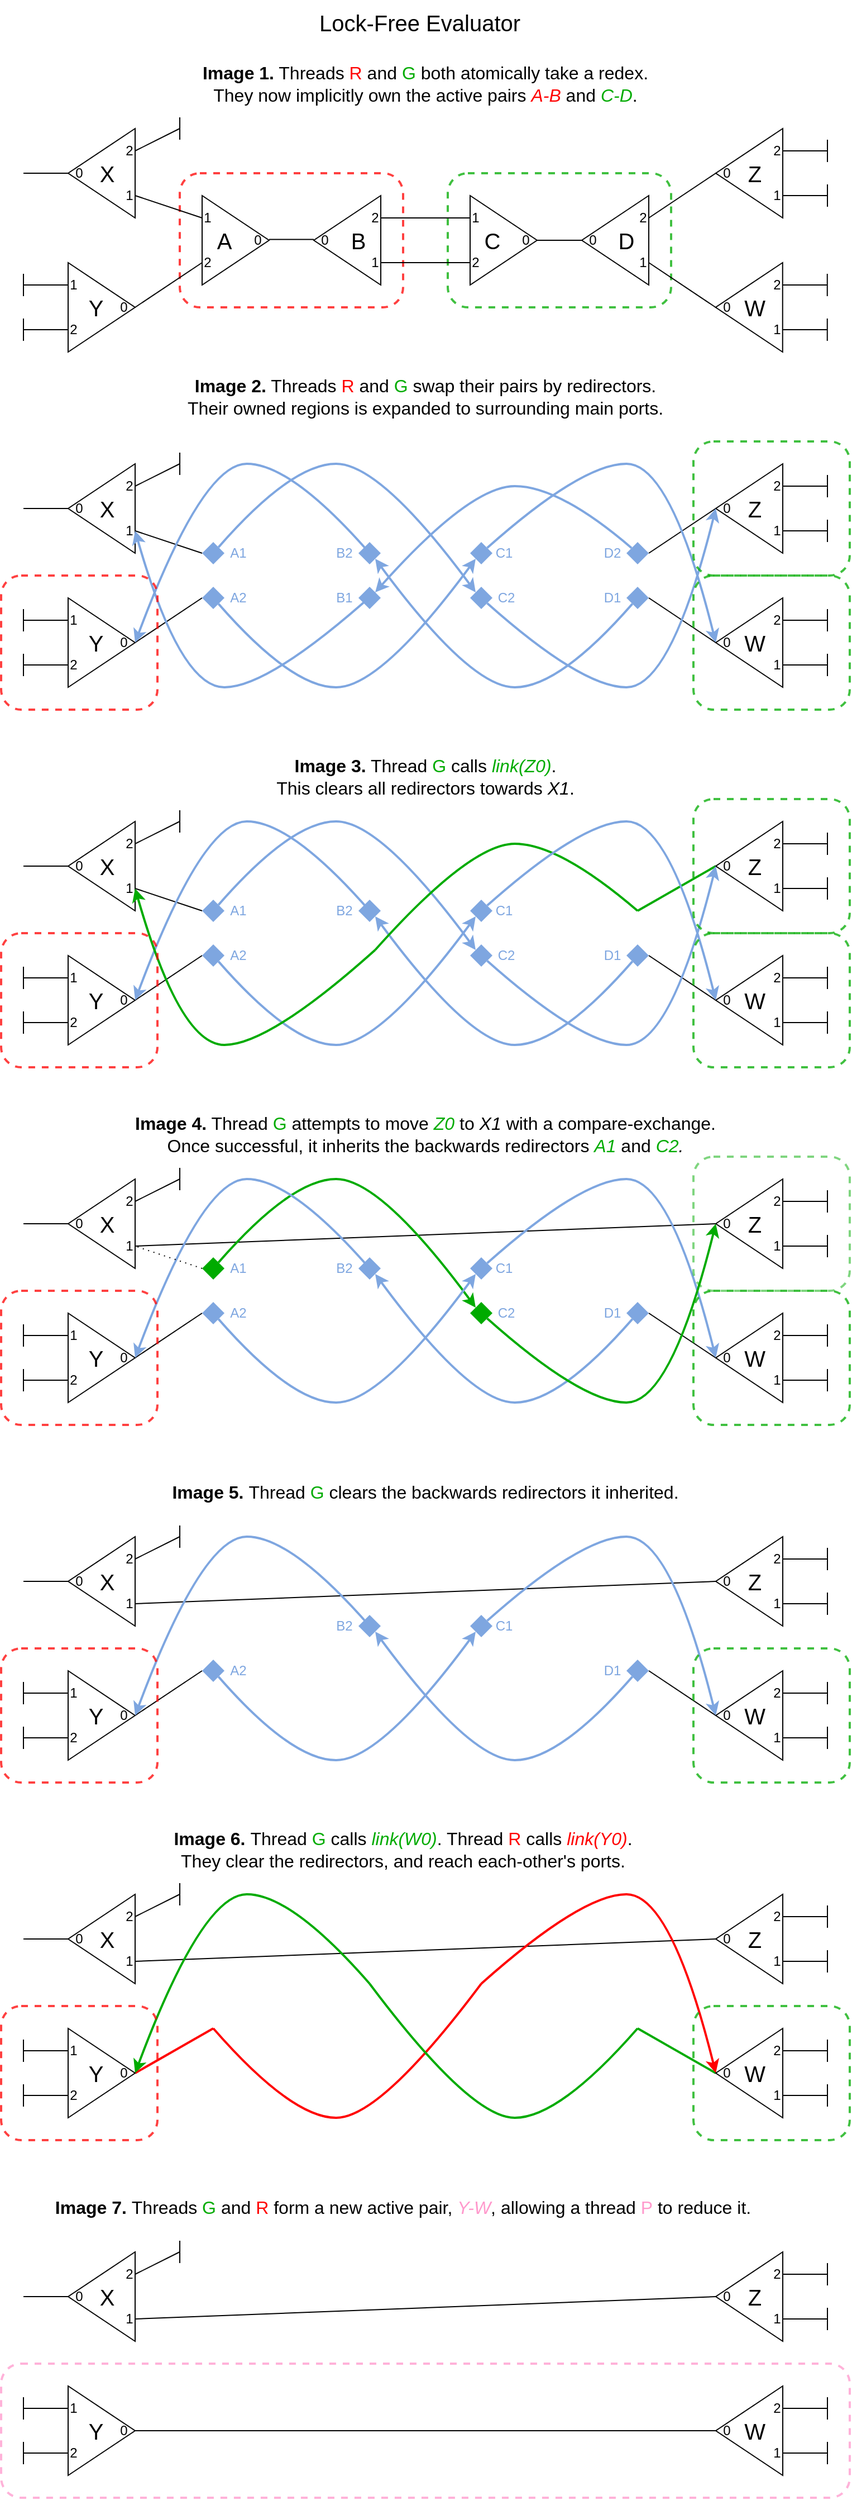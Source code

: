 <mxfile version="21.7.2" type="device">
  <diagram name="Page-1" id="wqdkFg036trEDnxu9Tmw">
    <mxGraphModel dx="1434" dy="832" grid="1" gridSize="5" guides="1" tooltips="1" connect="1" arrows="1" fold="1" page="1" pageScale="1" pageWidth="850" pageHeight="1100" math="0" shadow="0">
      <root>
        <mxCell id="0" />
        <mxCell id="1" parent="0" />
        <mxCell id="gtYnEdTjVLz-L2qjGS6A-710" value="" style="rounded=1;whiteSpace=wrap;html=1;dashed=1;fillColor=none;fillStyle=dashed;strokeColor=#FF0000;strokeWidth=2;opacity=75;" vertex="1" parent="1">
          <mxGeometry x="200" y="180" width="200" height="120" as="geometry" />
        </mxCell>
        <mxCell id="gtYnEdTjVLz-L2qjGS6A-780" value="" style="rounded=1;whiteSpace=wrap;html=1;dashed=1;fillColor=none;fillStyle=dashed;strokeColor=#00AB00;strokeWidth=2;opacity=75;" vertex="1" parent="1">
          <mxGeometry x="440" y="180" width="200" height="120" as="geometry" />
        </mxCell>
        <mxCell id="gtYnEdTjVLz-L2qjGS6A-1" value="" style="triangle;whiteSpace=wrap;html=1;" vertex="1" parent="1">
          <mxGeometry x="220" y="200" width="60" height="80" as="geometry" />
        </mxCell>
        <mxCell id="gtYnEdTjVLz-L2qjGS6A-4" value="" style="triangle;whiteSpace=wrap;html=1;rotation=-180;" vertex="1" parent="1">
          <mxGeometry x="320" y="200" width="60" height="80" as="geometry" />
        </mxCell>
        <mxCell id="gtYnEdTjVLz-L2qjGS6A-11" value="" style="endArrow=none;html=1;rounded=0;exitX=0;exitY=0.75;exitDx=0;exitDy=0;" edge="1" parent="1" source="gtYnEdTjVLz-L2qjGS6A-4">
          <mxGeometry width="50" height="50" relative="1" as="geometry">
            <mxPoint x="460" y="490" as="sourcePoint" />
            <mxPoint x="420" y="220" as="targetPoint" />
          </mxGeometry>
        </mxCell>
        <mxCell id="gtYnEdTjVLz-L2qjGS6A-12" value="" style="endArrow=none;html=1;rounded=0;exitX=0;exitY=0.25;exitDx=0;exitDy=0;" edge="1" parent="1" source="gtYnEdTjVLz-L2qjGS6A-4">
          <mxGeometry width="50" height="50" relative="1" as="geometry">
            <mxPoint x="390" y="230" as="sourcePoint" />
            <mxPoint x="420" y="260" as="targetPoint" />
          </mxGeometry>
        </mxCell>
        <mxCell id="gtYnEdTjVLz-L2qjGS6A-13" value="" style="endArrow=none;html=1;rounded=0;exitX=0;exitY=0.25;exitDx=0;exitDy=0;strokeColor=default;" edge="1" parent="1" source="gtYnEdTjVLz-L2qjGS6A-1">
          <mxGeometry width="50" height="50" relative="1" as="geometry">
            <mxPoint x="430" y="270" as="sourcePoint" />
            <mxPoint x="160" y="200" as="targetPoint" />
          </mxGeometry>
        </mxCell>
        <mxCell id="gtYnEdTjVLz-L2qjGS6A-14" value="" style="endArrow=none;html=1;rounded=0;exitX=0;exitY=0.75;exitDx=0;exitDy=0;entryX=1;entryY=0.5;entryDx=0;entryDy=0;" edge="1" parent="1" source="gtYnEdTjVLz-L2qjGS6A-1" target="gtYnEdTjVLz-L2qjGS6A-312">
          <mxGeometry width="50" height="50" relative="1" as="geometry">
            <mxPoint x="220" y="254.58" as="sourcePoint" />
            <mxPoint x="160" y="280" as="targetPoint" />
          </mxGeometry>
        </mxCell>
        <mxCell id="gtYnEdTjVLz-L2qjGS6A-294" value="" style="triangle;whiteSpace=wrap;html=1;" vertex="1" parent="1">
          <mxGeometry x="460" y="200" width="60" height="80" as="geometry" />
        </mxCell>
        <mxCell id="gtYnEdTjVLz-L2qjGS6A-295" value="" style="endArrow=none;html=1;rounded=0;exitX=1;exitY=0.5;exitDx=0;exitDy=0;" edge="1" parent="1" source="gtYnEdTjVLz-L2qjGS6A-294">
          <mxGeometry width="50" height="50" relative="1" as="geometry">
            <mxPoint x="740" y="490" as="sourcePoint" />
            <mxPoint x="560" y="240" as="targetPoint" />
          </mxGeometry>
        </mxCell>
        <mxCell id="gtYnEdTjVLz-L2qjGS6A-296" value="" style="triangle;whiteSpace=wrap;html=1;rotation=-180;" vertex="1" parent="1">
          <mxGeometry x="560" y="200" width="60" height="80" as="geometry" />
        </mxCell>
        <mxCell id="gtYnEdTjVLz-L2qjGS6A-297" value="" style="endArrow=none;html=1;rounded=0;exitX=0;exitY=0.75;exitDx=0;exitDy=0;entryX=1;entryY=0.5;entryDx=0;entryDy=0;" edge="1" parent="1" source="gtYnEdTjVLz-L2qjGS6A-296" target="gtYnEdTjVLz-L2qjGS6A-319">
          <mxGeometry width="50" height="50" relative="1" as="geometry">
            <mxPoint x="700" y="490" as="sourcePoint" />
            <mxPoint x="660" y="220" as="targetPoint" />
          </mxGeometry>
        </mxCell>
        <mxCell id="gtYnEdTjVLz-L2qjGS6A-298" value="" style="endArrow=none;html=1;rounded=0;exitX=0;exitY=0.25;exitDx=0;exitDy=0;entryX=1;entryY=0.5;entryDx=0;entryDy=0;" edge="1" parent="1" source="gtYnEdTjVLz-L2qjGS6A-296" target="gtYnEdTjVLz-L2qjGS6A-1348">
          <mxGeometry width="50" height="50" relative="1" as="geometry">
            <mxPoint x="630" y="230" as="sourcePoint" />
            <mxPoint x="677.6" y="298.88" as="targetPoint" />
          </mxGeometry>
        </mxCell>
        <mxCell id="gtYnEdTjVLz-L2qjGS6A-299" value="" style="endArrow=none;html=1;rounded=0;exitX=0;exitY=0.25;exitDx=0;exitDy=0;" edge="1" parent="1" source="gtYnEdTjVLz-L2qjGS6A-294">
          <mxGeometry width="50" height="50" relative="1" as="geometry">
            <mxPoint x="670" y="270" as="sourcePoint" />
            <mxPoint x="420" y="220" as="targetPoint" />
          </mxGeometry>
        </mxCell>
        <mxCell id="gtYnEdTjVLz-L2qjGS6A-300" value="" style="endArrow=none;html=1;rounded=0;exitX=0;exitY=0.75;exitDx=0;exitDy=0;" edge="1" parent="1" source="gtYnEdTjVLz-L2qjGS6A-294">
          <mxGeometry width="50" height="50" relative="1" as="geometry">
            <mxPoint x="460" y="254.58" as="sourcePoint" />
            <mxPoint x="420" y="260" as="targetPoint" />
          </mxGeometry>
        </mxCell>
        <mxCell id="gtYnEdTjVLz-L2qjGS6A-308" value="" style="triangle;whiteSpace=wrap;html=1;rotation=-180;" vertex="1" parent="1">
          <mxGeometry x="100" y="140" width="60" height="80" as="geometry" />
        </mxCell>
        <mxCell id="gtYnEdTjVLz-L2qjGS6A-311" value="" style="endArrow=none;html=1;rounded=0;exitX=1;exitY=0.5;exitDx=0;exitDy=0;" edge="1" parent="1" source="gtYnEdTjVLz-L2qjGS6A-308">
          <mxGeometry width="50" height="50" relative="1" as="geometry">
            <mxPoint x="790" y="230" as="sourcePoint" />
            <mxPoint x="60" y="180" as="targetPoint" />
          </mxGeometry>
        </mxCell>
        <mxCell id="gtYnEdTjVLz-L2qjGS6A-312" value="" style="triangle;whiteSpace=wrap;html=1;" vertex="1" parent="1">
          <mxGeometry x="100" y="260" width="60" height="80" as="geometry" />
        </mxCell>
        <mxCell id="gtYnEdTjVLz-L2qjGS6A-313" value="" style="endArrow=none;html=1;rounded=0;exitX=1;exitY=0.5;exitDx=0;exitDy=0;" edge="1" parent="1">
          <mxGeometry width="50" height="50" relative="1" as="geometry">
            <mxPoint x="100" y="280" as="sourcePoint" />
            <mxPoint x="60" y="280" as="targetPoint" />
          </mxGeometry>
        </mxCell>
        <mxCell id="gtYnEdTjVLz-L2qjGS6A-314" value="" style="endArrow=none;html=1;rounded=0;exitX=1;exitY=0.5;exitDx=0;exitDy=0;" edge="1" parent="1">
          <mxGeometry width="50" height="50" relative="1" as="geometry">
            <mxPoint x="100" y="320" as="sourcePoint" />
            <mxPoint x="60" y="320" as="targetPoint" />
          </mxGeometry>
        </mxCell>
        <mxCell id="gtYnEdTjVLz-L2qjGS6A-319" value="" style="triangle;whiteSpace=wrap;html=1;rotation=-180;" vertex="1" parent="1">
          <mxGeometry x="680" y="140" width="60" height="80" as="geometry" />
        </mxCell>
        <mxCell id="gtYnEdTjVLz-L2qjGS6A-320" value="" style="endArrow=none;html=1;rounded=0;exitX=0;exitY=0.75;exitDx=0;exitDy=0;" edge="1" parent="1" source="gtYnEdTjVLz-L2qjGS6A-319">
          <mxGeometry width="50" height="50" relative="1" as="geometry">
            <mxPoint x="820" y="440" as="sourcePoint" />
            <mxPoint x="780" y="160" as="targetPoint" />
          </mxGeometry>
        </mxCell>
        <mxCell id="gtYnEdTjVLz-L2qjGS6A-321" value="" style="endArrow=none;html=1;rounded=0;exitX=0;exitY=0.25;exitDx=0;exitDy=0;" edge="1" parent="1" source="gtYnEdTjVLz-L2qjGS6A-319">
          <mxGeometry width="50" height="50" relative="1" as="geometry">
            <mxPoint x="750" y="180" as="sourcePoint" />
            <mxPoint x="780" y="200" as="targetPoint" />
          </mxGeometry>
        </mxCell>
        <mxCell id="gtYnEdTjVLz-L2qjGS6A-326" value="" style="endArrow=none;html=1;rounded=0;exitX=0;exitY=0.25;exitDx=0;exitDy=0;" edge="1" parent="1">
          <mxGeometry width="50" height="50" relative="1" as="geometry">
            <mxPoint x="160" y="160" as="sourcePoint" />
            <mxPoint x="200" y="140" as="targetPoint" />
          </mxGeometry>
        </mxCell>
        <mxCell id="gtYnEdTjVLz-L2qjGS6A-334" value="&lt;font style=&quot;font-size: 20px;&quot;&gt;A&lt;/font&gt;" style="text;html=1;strokeColor=none;fillColor=none;align=center;verticalAlign=middle;whiteSpace=wrap;rounded=0;" vertex="1" parent="1">
          <mxGeometry x="230" y="230" width="20" height="20" as="geometry" />
        </mxCell>
        <mxCell id="gtYnEdTjVLz-L2qjGS6A-335" value="&lt;font style=&quot;font-size: 20px;&quot;&gt;B&lt;/font&gt;" style="text;html=1;strokeColor=none;fillColor=none;align=center;verticalAlign=middle;whiteSpace=wrap;rounded=0;" vertex="1" parent="1">
          <mxGeometry x="350" y="230" width="20" height="20" as="geometry" />
        </mxCell>
        <mxCell id="gtYnEdTjVLz-L2qjGS6A-336" value="&lt;font style=&quot;font-size: 20px;&quot;&gt;C&lt;/font&gt;" style="text;html=1;strokeColor=none;fillColor=none;align=center;verticalAlign=middle;whiteSpace=wrap;rounded=0;" vertex="1" parent="1">
          <mxGeometry x="470" y="230" width="20" height="20" as="geometry" />
        </mxCell>
        <mxCell id="gtYnEdTjVLz-L2qjGS6A-337" value="&lt;font style=&quot;font-size: 20px;&quot;&gt;D&lt;/font&gt;" style="text;html=1;strokeColor=none;fillColor=none;align=center;verticalAlign=middle;whiteSpace=wrap;rounded=0;" vertex="1" parent="1">
          <mxGeometry x="590" y="230" width="20" height="20" as="geometry" />
        </mxCell>
        <mxCell id="gtYnEdTjVLz-L2qjGS6A-338" value="&lt;font style=&quot;font-size: 20px;&quot;&gt;X&lt;/font&gt;" style="text;html=1;strokeColor=none;fillColor=none;align=center;verticalAlign=middle;whiteSpace=wrap;rounded=0;" vertex="1" parent="1">
          <mxGeometry x="125" y="170" width="20" height="20" as="geometry" />
        </mxCell>
        <mxCell id="gtYnEdTjVLz-L2qjGS6A-339" value="&lt;font style=&quot;font-size: 20px;&quot;&gt;Y&lt;/font&gt;" style="text;html=1;strokeColor=none;fillColor=none;align=center;verticalAlign=middle;whiteSpace=wrap;rounded=0;" vertex="1" parent="1">
          <mxGeometry x="115" y="290" width="20" height="20" as="geometry" />
        </mxCell>
        <mxCell id="gtYnEdTjVLz-L2qjGS6A-340" value="&lt;font style=&quot;font-size: 20px;&quot;&gt;Z&lt;/font&gt;" style="text;html=1;strokeColor=none;fillColor=none;align=center;verticalAlign=middle;whiteSpace=wrap;rounded=0;" vertex="1" parent="1">
          <mxGeometry x="705" y="170" width="20" height="20" as="geometry" />
        </mxCell>
        <mxCell id="gtYnEdTjVLz-L2qjGS6A-370" value="" style="endArrow=none;html=1;rounded=0;" edge="1" parent="1">
          <mxGeometry width="50" height="50" relative="1" as="geometry">
            <mxPoint x="60" y="290" as="sourcePoint" />
            <mxPoint x="60" y="270" as="targetPoint" />
          </mxGeometry>
        </mxCell>
        <mxCell id="gtYnEdTjVLz-L2qjGS6A-371" value="" style="endArrow=none;html=1;rounded=0;" edge="1" parent="1">
          <mxGeometry width="50" height="50" relative="1" as="geometry">
            <mxPoint x="60" y="330" as="sourcePoint" />
            <mxPoint x="60" y="310" as="targetPoint" />
          </mxGeometry>
        </mxCell>
        <mxCell id="gtYnEdTjVLz-L2qjGS6A-373" value="" style="endArrow=none;html=1;rounded=0;" edge="1" parent="1">
          <mxGeometry width="50" height="50" relative="1" as="geometry">
            <mxPoint x="780" y="170" as="sourcePoint" />
            <mxPoint x="780" y="150" as="targetPoint" />
          </mxGeometry>
        </mxCell>
        <mxCell id="gtYnEdTjVLz-L2qjGS6A-375" value="" style="endArrow=none;html=1;rounded=0;" edge="1" parent="1">
          <mxGeometry width="50" height="50" relative="1" as="geometry">
            <mxPoint x="780" y="210" as="sourcePoint" />
            <mxPoint x="780" y="190" as="targetPoint" />
          </mxGeometry>
        </mxCell>
        <mxCell id="gtYnEdTjVLz-L2qjGS6A-429" value="0" style="text;html=1;strokeColor=none;fillColor=none;align=center;verticalAlign=middle;whiteSpace=wrap;rounded=0;" vertex="1" parent="1">
          <mxGeometry x="265" y="235" width="10" height="10" as="geometry" />
        </mxCell>
        <mxCell id="gtYnEdTjVLz-L2qjGS6A-430" value="1&lt;br&gt;" style="text;html=1;strokeColor=none;fillColor=none;align=center;verticalAlign=middle;whiteSpace=wrap;rounded=0;" vertex="1" parent="1">
          <mxGeometry x="220" y="215" width="10" height="10" as="geometry" />
        </mxCell>
        <mxCell id="gtYnEdTjVLz-L2qjGS6A-431" value="1&lt;br&gt;" style="text;html=1;strokeColor=none;fillColor=none;align=center;verticalAlign=middle;whiteSpace=wrap;rounded=0;" vertex="1" parent="1">
          <mxGeometry x="150" y="195" width="10" height="10" as="geometry" />
        </mxCell>
        <mxCell id="gtYnEdTjVLz-L2qjGS6A-432" value="1&lt;br&gt;" style="text;html=1;strokeColor=none;fillColor=none;align=center;verticalAlign=middle;whiteSpace=wrap;rounded=0;" vertex="1" parent="1">
          <mxGeometry x="100" y="275" width="10" height="10" as="geometry" />
        </mxCell>
        <mxCell id="gtYnEdTjVLz-L2qjGS6A-433" value="1&lt;br&gt;" style="text;html=1;strokeColor=none;fillColor=none;align=center;verticalAlign=middle;whiteSpace=wrap;rounded=0;" vertex="1" parent="1">
          <mxGeometry x="370" y="255" width="10" height="10" as="geometry" />
        </mxCell>
        <mxCell id="gtYnEdTjVLz-L2qjGS6A-434" value="1&lt;br&gt;" style="text;html=1;strokeColor=none;fillColor=none;align=center;verticalAlign=middle;whiteSpace=wrap;rounded=0;" vertex="1" parent="1">
          <mxGeometry x="460" y="215" width="10" height="10" as="geometry" />
        </mxCell>
        <mxCell id="gtYnEdTjVLz-L2qjGS6A-435" value="1&lt;br&gt;" style="text;html=1;strokeColor=none;fillColor=none;align=center;verticalAlign=middle;whiteSpace=wrap;rounded=0;" vertex="1" parent="1">
          <mxGeometry x="610" y="255" width="10" height="10" as="geometry" />
        </mxCell>
        <mxCell id="gtYnEdTjVLz-L2qjGS6A-436" value="1&lt;br&gt;" style="text;html=1;strokeColor=none;fillColor=none;align=center;verticalAlign=middle;whiteSpace=wrap;rounded=0;" vertex="1" parent="1">
          <mxGeometry x="730" y="195" width="10" height="10" as="geometry" />
        </mxCell>
        <mxCell id="gtYnEdTjVLz-L2qjGS6A-438" value="0" style="text;html=1;strokeColor=none;fillColor=none;align=center;verticalAlign=middle;whiteSpace=wrap;rounded=0;" vertex="1" parent="1">
          <mxGeometry x="105" y="175" width="10" height="10" as="geometry" />
        </mxCell>
        <mxCell id="gtYnEdTjVLz-L2qjGS6A-439" value="0" style="text;html=1;strokeColor=none;fillColor=none;align=center;verticalAlign=middle;whiteSpace=wrap;rounded=0;" vertex="1" parent="1">
          <mxGeometry x="145" y="295" width="10" height="10" as="geometry" />
        </mxCell>
        <mxCell id="gtYnEdTjVLz-L2qjGS6A-440" value="0" style="text;html=1;strokeColor=none;fillColor=none;align=center;verticalAlign=middle;whiteSpace=wrap;rounded=0;" vertex="1" parent="1">
          <mxGeometry x="325" y="235" width="10" height="10" as="geometry" />
        </mxCell>
        <mxCell id="gtYnEdTjVLz-L2qjGS6A-441" value="0" style="text;html=1;strokeColor=none;fillColor=none;align=center;verticalAlign=middle;whiteSpace=wrap;rounded=0;" vertex="1" parent="1">
          <mxGeometry x="505" y="235" width="10" height="10" as="geometry" />
        </mxCell>
        <mxCell id="gtYnEdTjVLz-L2qjGS6A-442" value="0" style="text;html=1;strokeColor=none;fillColor=none;align=center;verticalAlign=middle;whiteSpace=wrap;rounded=0;" vertex="1" parent="1">
          <mxGeometry x="565" y="235" width="10" height="10" as="geometry" />
        </mxCell>
        <mxCell id="gtYnEdTjVLz-L2qjGS6A-443" value="0" style="text;html=1;strokeColor=none;fillColor=none;align=center;verticalAlign=middle;whiteSpace=wrap;rounded=0;" vertex="1" parent="1">
          <mxGeometry x="685" y="175" width="10" height="10" as="geometry" />
        </mxCell>
        <mxCell id="gtYnEdTjVLz-L2qjGS6A-445" value="2" style="text;html=1;strokeColor=none;fillColor=none;align=center;verticalAlign=middle;whiteSpace=wrap;rounded=0;" vertex="1" parent="1">
          <mxGeometry x="730" y="155" width="10" height="10" as="geometry" />
        </mxCell>
        <mxCell id="gtYnEdTjVLz-L2qjGS6A-447" value="2" style="text;html=1;strokeColor=none;fillColor=none;align=center;verticalAlign=middle;whiteSpace=wrap;rounded=0;" vertex="1" parent="1">
          <mxGeometry x="610" y="215" width="10" height="10" as="geometry" />
        </mxCell>
        <mxCell id="gtYnEdTjVLz-L2qjGS6A-448" value="2" style="text;html=1;strokeColor=none;fillColor=none;align=center;verticalAlign=middle;whiteSpace=wrap;rounded=0;" vertex="1" parent="1">
          <mxGeometry x="460" y="255" width="10" height="10" as="geometry" />
        </mxCell>
        <mxCell id="gtYnEdTjVLz-L2qjGS6A-449" value="2" style="text;html=1;strokeColor=none;fillColor=none;align=center;verticalAlign=middle;whiteSpace=wrap;rounded=0;" vertex="1" parent="1">
          <mxGeometry x="370" y="215" width="10" height="10" as="geometry" />
        </mxCell>
        <mxCell id="gtYnEdTjVLz-L2qjGS6A-450" value="2" style="text;html=1;strokeColor=none;fillColor=none;align=center;verticalAlign=middle;whiteSpace=wrap;rounded=0;" vertex="1" parent="1">
          <mxGeometry x="220" y="255" width="10" height="10" as="geometry" />
        </mxCell>
        <mxCell id="gtYnEdTjVLz-L2qjGS6A-451" value="2" style="text;html=1;strokeColor=none;fillColor=none;align=center;verticalAlign=middle;whiteSpace=wrap;rounded=0;" vertex="1" parent="1">
          <mxGeometry x="100" y="315" width="10" height="10" as="geometry" />
        </mxCell>
        <mxCell id="gtYnEdTjVLz-L2qjGS6A-452" value="2" style="text;html=1;strokeColor=none;fillColor=none;align=center;verticalAlign=middle;whiteSpace=wrap;rounded=0;" vertex="1" parent="1">
          <mxGeometry x="150" y="155" width="10" height="10" as="geometry" />
        </mxCell>
        <mxCell id="gtYnEdTjVLz-L2qjGS6A-964" value="" style="endArrow=none;html=1;rounded=0;" edge="1" parent="1">
          <mxGeometry width="50" height="50" relative="1" as="geometry">
            <mxPoint x="200" y="150" as="sourcePoint" />
            <mxPoint x="200" y="130" as="targetPoint" />
          </mxGeometry>
        </mxCell>
        <mxCell id="gtYnEdTjVLz-L2qjGS6A-975" value="" style="endArrow=none;html=1;rounded=0;exitX=0;exitY=0.25;exitDx=0;exitDy=0;" edge="1" parent="1">
          <mxGeometry width="50" height="50" relative="1" as="geometry">
            <mxPoint x="220" y="520" as="sourcePoint" />
            <mxPoint x="160" y="500" as="targetPoint" />
          </mxGeometry>
        </mxCell>
        <mxCell id="gtYnEdTjVLz-L2qjGS6A-976" value="" style="endArrow=none;html=1;rounded=0;exitX=0;exitY=0.75;exitDx=0;exitDy=0;entryX=1;entryY=0.5;entryDx=0;entryDy=0;" edge="1" parent="1" target="gtYnEdTjVLz-L2qjGS6A-986">
          <mxGeometry width="50" height="50" relative="1" as="geometry">
            <mxPoint x="220" y="560" as="sourcePoint" />
            <mxPoint x="160" y="580" as="targetPoint" />
          </mxGeometry>
        </mxCell>
        <mxCell id="gtYnEdTjVLz-L2qjGS6A-980" value="" style="endArrow=none;html=1;rounded=0;exitX=0;exitY=0.75;exitDx=0;exitDy=0;entryX=1;entryY=0.5;entryDx=0;entryDy=0;" edge="1" parent="1" target="gtYnEdTjVLz-L2qjGS6A-989">
          <mxGeometry width="50" height="50" relative="1" as="geometry">
            <mxPoint x="620" y="520" as="sourcePoint" />
            <mxPoint x="660" y="520" as="targetPoint" />
          </mxGeometry>
        </mxCell>
        <mxCell id="gtYnEdTjVLz-L2qjGS6A-981" value="" style="endArrow=none;html=1;rounded=0;exitX=0;exitY=0.25;exitDx=0;exitDy=0;" edge="1" parent="1">
          <mxGeometry width="50" height="50" relative="1" as="geometry">
            <mxPoint x="620" y="560" as="sourcePoint" />
            <mxPoint x="680" y="600" as="targetPoint" />
          </mxGeometry>
        </mxCell>
        <mxCell id="gtYnEdTjVLz-L2qjGS6A-984" value="" style="triangle;whiteSpace=wrap;html=1;rotation=-180;" vertex="1" parent="1">
          <mxGeometry x="100" y="440" width="60" height="80" as="geometry" />
        </mxCell>
        <mxCell id="gtYnEdTjVLz-L2qjGS6A-985" value="" style="endArrow=none;html=1;rounded=0;exitX=1;exitY=0.5;exitDx=0;exitDy=0;" edge="1" parent="1" source="gtYnEdTjVLz-L2qjGS6A-984">
          <mxGeometry width="50" height="50" relative="1" as="geometry">
            <mxPoint x="790" y="530" as="sourcePoint" />
            <mxPoint x="60" y="480" as="targetPoint" />
          </mxGeometry>
        </mxCell>
        <mxCell id="gtYnEdTjVLz-L2qjGS6A-986" value="" style="triangle;whiteSpace=wrap;html=1;" vertex="1" parent="1">
          <mxGeometry x="100" y="560" width="60" height="80" as="geometry" />
        </mxCell>
        <mxCell id="gtYnEdTjVLz-L2qjGS6A-987" value="" style="endArrow=none;html=1;rounded=0;exitX=1;exitY=0.5;exitDx=0;exitDy=0;" edge="1" parent="1">
          <mxGeometry width="50" height="50" relative="1" as="geometry">
            <mxPoint x="100" y="580" as="sourcePoint" />
            <mxPoint x="60" y="580" as="targetPoint" />
          </mxGeometry>
        </mxCell>
        <mxCell id="gtYnEdTjVLz-L2qjGS6A-988" value="" style="endArrow=none;html=1;rounded=0;exitX=1;exitY=0.5;exitDx=0;exitDy=0;" edge="1" parent="1">
          <mxGeometry width="50" height="50" relative="1" as="geometry">
            <mxPoint x="100" y="620" as="sourcePoint" />
            <mxPoint x="60" y="620" as="targetPoint" />
          </mxGeometry>
        </mxCell>
        <mxCell id="gtYnEdTjVLz-L2qjGS6A-989" value="" style="triangle;whiteSpace=wrap;html=1;rotation=-180;" vertex="1" parent="1">
          <mxGeometry x="680" y="440" width="60" height="80" as="geometry" />
        </mxCell>
        <mxCell id="gtYnEdTjVLz-L2qjGS6A-990" value="" style="endArrow=none;html=1;rounded=0;exitX=0;exitY=0.75;exitDx=0;exitDy=0;" edge="1" parent="1" source="gtYnEdTjVLz-L2qjGS6A-989">
          <mxGeometry width="50" height="50" relative="1" as="geometry">
            <mxPoint x="820" y="740" as="sourcePoint" />
            <mxPoint x="780" y="460" as="targetPoint" />
          </mxGeometry>
        </mxCell>
        <mxCell id="gtYnEdTjVLz-L2qjGS6A-991" value="" style="endArrow=none;html=1;rounded=0;exitX=0;exitY=0.25;exitDx=0;exitDy=0;" edge="1" parent="1" source="gtYnEdTjVLz-L2qjGS6A-989">
          <mxGeometry width="50" height="50" relative="1" as="geometry">
            <mxPoint x="750" y="480" as="sourcePoint" />
            <mxPoint x="780" y="500" as="targetPoint" />
          </mxGeometry>
        </mxCell>
        <mxCell id="gtYnEdTjVLz-L2qjGS6A-994" value="" style="endArrow=none;html=1;rounded=0;exitX=0;exitY=0.25;exitDx=0;exitDy=0;" edge="1" parent="1">
          <mxGeometry width="50" height="50" relative="1" as="geometry">
            <mxPoint x="160" y="460" as="sourcePoint" />
            <mxPoint x="200" y="440" as="targetPoint" />
          </mxGeometry>
        </mxCell>
        <mxCell id="gtYnEdTjVLz-L2qjGS6A-1000" value="&lt;font style=&quot;font-size: 20px;&quot;&gt;X&lt;/font&gt;" style="text;html=1;strokeColor=none;fillColor=none;align=center;verticalAlign=middle;whiteSpace=wrap;rounded=0;" vertex="1" parent="1">
          <mxGeometry x="125" y="470" width="20" height="20" as="geometry" />
        </mxCell>
        <mxCell id="gtYnEdTjVLz-L2qjGS6A-1001" value="&lt;font style=&quot;font-size: 20px;&quot;&gt;Y&lt;/font&gt;" style="text;html=1;strokeColor=none;fillColor=none;align=center;verticalAlign=middle;whiteSpace=wrap;rounded=0;" vertex="1" parent="1">
          <mxGeometry x="115" y="590" width="20" height="20" as="geometry" />
        </mxCell>
        <mxCell id="gtYnEdTjVLz-L2qjGS6A-1002" value="&lt;font style=&quot;font-size: 20px;&quot;&gt;Z&lt;/font&gt;" style="text;html=1;strokeColor=none;fillColor=none;align=center;verticalAlign=middle;whiteSpace=wrap;rounded=0;" vertex="1" parent="1">
          <mxGeometry x="705" y="470" width="20" height="20" as="geometry" />
        </mxCell>
        <mxCell id="gtYnEdTjVLz-L2qjGS6A-1004" value="" style="endArrow=none;html=1;rounded=0;" edge="1" parent="1">
          <mxGeometry width="50" height="50" relative="1" as="geometry">
            <mxPoint x="60" y="590" as="sourcePoint" />
            <mxPoint x="60" y="570" as="targetPoint" />
          </mxGeometry>
        </mxCell>
        <mxCell id="gtYnEdTjVLz-L2qjGS6A-1005" value="" style="endArrow=none;html=1;rounded=0;" edge="1" parent="1">
          <mxGeometry width="50" height="50" relative="1" as="geometry">
            <mxPoint x="60" y="630" as="sourcePoint" />
            <mxPoint x="60" y="610" as="targetPoint" />
          </mxGeometry>
        </mxCell>
        <mxCell id="gtYnEdTjVLz-L2qjGS6A-1006" value="" style="endArrow=none;html=1;rounded=0;" edge="1" parent="1">
          <mxGeometry width="50" height="50" relative="1" as="geometry">
            <mxPoint x="780" y="470" as="sourcePoint" />
            <mxPoint x="780" y="450" as="targetPoint" />
          </mxGeometry>
        </mxCell>
        <mxCell id="gtYnEdTjVLz-L2qjGS6A-1007" value="" style="endArrow=none;html=1;rounded=0;" edge="1" parent="1">
          <mxGeometry width="50" height="50" relative="1" as="geometry">
            <mxPoint x="780" y="510" as="sourcePoint" />
            <mxPoint x="780" y="490" as="targetPoint" />
          </mxGeometry>
        </mxCell>
        <mxCell id="gtYnEdTjVLz-L2qjGS6A-1011" value="1&lt;br&gt;" style="text;html=1;strokeColor=none;fillColor=none;align=center;verticalAlign=middle;whiteSpace=wrap;rounded=0;" vertex="1" parent="1">
          <mxGeometry x="150" y="495" width="10" height="10" as="geometry" />
        </mxCell>
        <mxCell id="gtYnEdTjVLz-L2qjGS6A-1012" value="1&lt;br&gt;" style="text;html=1;strokeColor=none;fillColor=none;align=center;verticalAlign=middle;whiteSpace=wrap;rounded=0;" vertex="1" parent="1">
          <mxGeometry x="100" y="575" width="10" height="10" as="geometry" />
        </mxCell>
        <mxCell id="gtYnEdTjVLz-L2qjGS6A-1016" value="1&lt;br&gt;" style="text;html=1;strokeColor=none;fillColor=none;align=center;verticalAlign=middle;whiteSpace=wrap;rounded=0;" vertex="1" parent="1">
          <mxGeometry x="730" y="495" width="10" height="10" as="geometry" />
        </mxCell>
        <mxCell id="gtYnEdTjVLz-L2qjGS6A-1018" value="0" style="text;html=1;strokeColor=none;fillColor=none;align=center;verticalAlign=middle;whiteSpace=wrap;rounded=0;" vertex="1" parent="1">
          <mxGeometry x="105" y="475" width="10" height="10" as="geometry" />
        </mxCell>
        <mxCell id="gtYnEdTjVLz-L2qjGS6A-1019" value="0" style="text;html=1;strokeColor=none;fillColor=none;align=center;verticalAlign=middle;whiteSpace=wrap;rounded=0;" vertex="1" parent="1">
          <mxGeometry x="145" y="595" width="10" height="10" as="geometry" />
        </mxCell>
        <mxCell id="gtYnEdTjVLz-L2qjGS6A-1023" value="0" style="text;html=1;strokeColor=none;fillColor=none;align=center;verticalAlign=middle;whiteSpace=wrap;rounded=0;" vertex="1" parent="1">
          <mxGeometry x="685" y="475" width="10" height="10" as="geometry" />
        </mxCell>
        <mxCell id="gtYnEdTjVLz-L2qjGS6A-1025" value="2" style="text;html=1;strokeColor=none;fillColor=none;align=center;verticalAlign=middle;whiteSpace=wrap;rounded=0;" vertex="1" parent="1">
          <mxGeometry x="730" y="455" width="10" height="10" as="geometry" />
        </mxCell>
        <mxCell id="gtYnEdTjVLz-L2qjGS6A-1031" value="2" style="text;html=1;strokeColor=none;fillColor=none;align=center;verticalAlign=middle;whiteSpace=wrap;rounded=0;" vertex="1" parent="1">
          <mxGeometry x="100" y="615" width="10" height="10" as="geometry" />
        </mxCell>
        <mxCell id="gtYnEdTjVLz-L2qjGS6A-1032" value="2" style="text;html=1;strokeColor=none;fillColor=none;align=center;verticalAlign=middle;whiteSpace=wrap;rounded=0;" vertex="1" parent="1">
          <mxGeometry x="150" y="455" width="10" height="10" as="geometry" />
        </mxCell>
        <mxCell id="gtYnEdTjVLz-L2qjGS6A-1033" value="" style="endArrow=none;html=1;rounded=0;" edge="1" parent="1">
          <mxGeometry width="50" height="50" relative="1" as="geometry">
            <mxPoint x="200" y="450" as="sourcePoint" />
            <mxPoint x="200" y="430" as="targetPoint" />
          </mxGeometry>
        </mxCell>
        <mxCell id="gtYnEdTjVLz-L2qjGS6A-1036" value="" style="rhombus;whiteSpace=wrap;html=1;fillColor=#7EA6E0;strokeColor=none;" vertex="1" parent="1">
          <mxGeometry x="220" y="550" width="20" height="20" as="geometry" />
        </mxCell>
        <mxCell id="gtYnEdTjVLz-L2qjGS6A-1039" value="" style="rhombus;whiteSpace=wrap;html=1;fillColor=#7EA6E0;strokeColor=none;" vertex="1" parent="1">
          <mxGeometry x="220" y="510" width="20" height="20" as="geometry" />
        </mxCell>
        <mxCell id="gtYnEdTjVLz-L2qjGS6A-1040" value="" style="rhombus;whiteSpace=wrap;html=1;fillColor=#7EA6E0;strokeColor=none;" vertex="1" parent="1">
          <mxGeometry x="360" y="510" width="20" height="20" as="geometry" />
        </mxCell>
        <mxCell id="gtYnEdTjVLz-L2qjGS6A-1041" value="" style="rhombus;whiteSpace=wrap;html=1;fillColor=#7EA6E0;strokeColor=none;" vertex="1" parent="1">
          <mxGeometry x="360" y="550" width="20" height="20" as="geometry" />
        </mxCell>
        <mxCell id="gtYnEdTjVLz-L2qjGS6A-1042" value="" style="rhombus;whiteSpace=wrap;html=1;fillColor=#7EA6E0;strokeColor=none;" vertex="1" parent="1">
          <mxGeometry x="460" y="550" width="20" height="20" as="geometry" />
        </mxCell>
        <mxCell id="gtYnEdTjVLz-L2qjGS6A-1043" value="" style="rhombus;whiteSpace=wrap;html=1;fillColor=#7EA6E0;strokeColor=none;" vertex="1" parent="1">
          <mxGeometry x="460" y="510" width="20" height="20" as="geometry" />
        </mxCell>
        <mxCell id="gtYnEdTjVLz-L2qjGS6A-1044" value="" style="rhombus;whiteSpace=wrap;html=1;fillColor=#7EA6E0;strokeColor=none;" vertex="1" parent="1">
          <mxGeometry x="600" y="510" width="20" height="20" as="geometry" />
        </mxCell>
        <mxCell id="gtYnEdTjVLz-L2qjGS6A-1045" value="" style="rhombus;whiteSpace=wrap;html=1;fillColor=#7EA6E0;strokeColor=none;" vertex="1" parent="1">
          <mxGeometry x="600" y="550" width="20" height="20" as="geometry" />
        </mxCell>
        <mxCell id="gtYnEdTjVLz-L2qjGS6A-1057" value="" style="endArrow=classic;html=1;strokeColor=#7EA6E0;entryX=0;entryY=0;entryDx=0;entryDy=0;curved=1;strokeWidth=2;" edge="1" parent="1" source="gtYnEdTjVLz-L2qjGS6A-1039" target="gtYnEdTjVLz-L2qjGS6A-1042">
          <mxGeometry width="50" height="50" relative="1" as="geometry">
            <mxPoint x="320" y="485" as="sourcePoint" />
            <mxPoint x="465" y="515" as="targetPoint" />
            <Array as="points">
              <mxPoint x="300" y="440" />
              <mxPoint x="380" y="440" />
            </Array>
          </mxGeometry>
        </mxCell>
        <mxCell id="gtYnEdTjVLz-L2qjGS6A-1059" value="" style="curved=1;endArrow=classic;html=1;rounded=0;strokeColor=#7EA6E0;strokeWidth=2;" edge="1" parent="1" source="gtYnEdTjVLz-L2qjGS6A-1036">
          <mxGeometry width="50" height="50" relative="1" as="geometry">
            <mxPoint x="240" y="560" as="sourcePoint" />
            <mxPoint x="465" y="525" as="targetPoint" />
            <Array as="points">
              <mxPoint x="300" y="640" />
              <mxPoint x="380" y="640" />
            </Array>
          </mxGeometry>
        </mxCell>
        <mxCell id="gtYnEdTjVLz-L2qjGS6A-1068" value="" style="endArrow=none;html=1;rounded=0;exitX=1;exitY=0.5;exitDx=0;exitDy=0;" edge="1" parent="1">
          <mxGeometry width="50" height="50" relative="1" as="geometry">
            <mxPoint x="280" y="239.26" as="sourcePoint" />
            <mxPoint x="320" y="239.26" as="targetPoint" />
          </mxGeometry>
        </mxCell>
        <mxCell id="gtYnEdTjVLz-L2qjGS6A-1078" value="" style="curved=1;endArrow=classic;html=1;rounded=0;entryX=1;entryY=1;entryDx=0;entryDy=0;strokeColor=#7EA6E0;strokeWidth=2;" edge="1" parent="1" source="gtYnEdTjVLz-L2qjGS6A-1045" target="gtYnEdTjVLz-L2qjGS6A-1040">
          <mxGeometry width="50" height="50" relative="1" as="geometry">
            <mxPoint x="310" y="515" as="sourcePoint" />
            <mxPoint x="360" y="465" as="targetPoint" />
            <Array as="points">
              <mxPoint x="540" y="640" />
              <mxPoint x="460" y="640" />
            </Array>
          </mxGeometry>
        </mxCell>
        <mxCell id="gtYnEdTjVLz-L2qjGS6A-1079" value="" style="curved=1;endArrow=classic;html=1;rounded=0;strokeColor=#7EA6E0;strokeWidth=2;" edge="1" parent="1" source="gtYnEdTjVLz-L2qjGS6A-1044">
          <mxGeometry width="50" height="50" relative="1" as="geometry">
            <mxPoint x="310" y="515" as="sourcePoint" />
            <mxPoint x="375" y="555" as="targetPoint" />
            <Array as="points">
              <mxPoint x="540" y="460" />
              <mxPoint x="460" y="460" />
            </Array>
          </mxGeometry>
        </mxCell>
        <mxCell id="gtYnEdTjVLz-L2qjGS6A-1080" value="" style="curved=1;endArrow=classic;html=1;rounded=0;strokeColor=#7EA6E0;strokeWidth=2;" edge="1" parent="1">
          <mxGeometry width="50" height="50" relative="1" as="geometry">
            <mxPoint x="370" y="520" as="sourcePoint" />
            <mxPoint x="160" y="600" as="targetPoint" />
            <Array as="points">
              <mxPoint x="300" y="440" />
              <mxPoint x="220" y="440" />
            </Array>
          </mxGeometry>
        </mxCell>
        <mxCell id="gtYnEdTjVLz-L2qjGS6A-1086" value="" style="curved=1;endArrow=classic;html=1;rounded=0;strokeColor=#7EA6E0;strokeWidth=2;" edge="1" parent="1" source="gtYnEdTjVLz-L2qjGS6A-1043">
          <mxGeometry width="50" height="50" relative="1" as="geometry">
            <mxPoint x="510" y="530" as="sourcePoint" />
            <mxPoint x="680" y="600" as="targetPoint" />
            <Array as="points">
              <mxPoint x="560" y="440" />
              <mxPoint x="640" y="440" />
            </Array>
          </mxGeometry>
        </mxCell>
        <mxCell id="gtYnEdTjVLz-L2qjGS6A-1087" value="" style="curved=1;endArrow=classic;html=1;rounded=0;exitX=1;exitY=0;exitDx=0;exitDy=0;entryX=0;entryY=0.25;entryDx=0;entryDy=0;strokeColor=#7EA6E0;strokeWidth=2;" edge="1" parent="1" source="gtYnEdTjVLz-L2qjGS6A-1041" target="gtYnEdTjVLz-L2qjGS6A-984">
          <mxGeometry width="50" height="50" relative="1" as="geometry">
            <mxPoint x="490" y="450" as="sourcePoint" />
            <mxPoint x="540" y="400" as="targetPoint" />
            <Array as="points">
              <mxPoint x="280" y="640" />
              <mxPoint x="200" y="640" />
            </Array>
          </mxGeometry>
        </mxCell>
        <mxCell id="gtYnEdTjVLz-L2qjGS6A-1088" value="" style="curved=1;endArrow=classic;html=1;rounded=0;entryX=1;entryY=0.5;entryDx=0;entryDy=0;strokeColor=#7EA6E0;strokeWidth=2;" edge="1" parent="1" source="gtYnEdTjVLz-L2qjGS6A-1042" target="gtYnEdTjVLz-L2qjGS6A-989">
          <mxGeometry width="50" height="50" relative="1" as="geometry">
            <mxPoint x="490" y="450" as="sourcePoint" />
            <mxPoint x="540" y="400" as="targetPoint" />
            <Array as="points">
              <mxPoint x="560" y="640" />
              <mxPoint x="640" y="640" />
            </Array>
          </mxGeometry>
        </mxCell>
        <mxCell id="gtYnEdTjVLz-L2qjGS6A-1089" value="" style="rounded=1;whiteSpace=wrap;html=1;dashed=1;fillColor=none;fillStyle=dashed;strokeColor=#FF0000;strokeWidth=2;opacity=75;" vertex="1" parent="1">
          <mxGeometry x="40" y="540" width="140" height="120" as="geometry" />
        </mxCell>
        <mxCell id="gtYnEdTjVLz-L2qjGS6A-1090" value="" style="rounded=1;whiteSpace=wrap;html=1;dashed=1;fillColor=none;fillStyle=dashed;strokeColor=#00AB00;strokeWidth=2;opacity=75;" vertex="1" parent="1">
          <mxGeometry x="660" y="420" width="140" height="120" as="geometry" />
        </mxCell>
        <mxCell id="gtYnEdTjVLz-L2qjGS6A-1091" value="&lt;font color=&quot;#7ea6e0&quot;&gt;A1&lt;/font&gt;" style="text;html=1;strokeColor=none;fillColor=none;align=center;verticalAlign=middle;whiteSpace=wrap;rounded=0;" vertex="1" parent="1">
          <mxGeometry x="240" y="510" width="25" height="20" as="geometry" />
        </mxCell>
        <mxCell id="gtYnEdTjVLz-L2qjGS6A-1092" value="&lt;font color=&quot;#7ea6e0&quot;&gt;A2&lt;br&gt;&lt;/font&gt;" style="text;html=1;strokeColor=none;fillColor=none;align=center;verticalAlign=middle;whiteSpace=wrap;rounded=0;" vertex="1" parent="1">
          <mxGeometry x="240" y="550" width="25" height="20" as="geometry" />
        </mxCell>
        <mxCell id="gtYnEdTjVLz-L2qjGS6A-1093" value="&lt;font color=&quot;#7ea6e0&quot;&gt;B1&lt;br&gt;&lt;/font&gt;" style="text;html=1;strokeColor=none;fillColor=none;align=center;verticalAlign=middle;whiteSpace=wrap;rounded=0;" vertex="1" parent="1">
          <mxGeometry x="335" y="550" width="25" height="20" as="geometry" />
        </mxCell>
        <mxCell id="gtYnEdTjVLz-L2qjGS6A-1094" value="&lt;font color=&quot;#7ea6e0&quot;&gt;B2&lt;br&gt;&lt;/font&gt;" style="text;html=1;strokeColor=none;fillColor=none;align=center;verticalAlign=middle;whiteSpace=wrap;rounded=0;" vertex="1" parent="1">
          <mxGeometry x="335" y="510" width="25" height="20" as="geometry" />
        </mxCell>
        <mxCell id="gtYnEdTjVLz-L2qjGS6A-1095" value="&lt;font color=&quot;#7ea6e0&quot;&gt;C1&lt;/font&gt;" style="text;html=1;strokeColor=none;fillColor=none;align=center;verticalAlign=middle;whiteSpace=wrap;rounded=0;" vertex="1" parent="1">
          <mxGeometry x="477.5" y="510" width="25" height="20" as="geometry" />
        </mxCell>
        <mxCell id="gtYnEdTjVLz-L2qjGS6A-1096" value="&lt;font color=&quot;#7ea6e0&quot;&gt;C2&lt;/font&gt;" style="text;html=1;strokeColor=none;fillColor=none;align=center;verticalAlign=middle;whiteSpace=wrap;rounded=0;" vertex="1" parent="1">
          <mxGeometry x="480" y="550" width="25" height="20" as="geometry" />
        </mxCell>
        <mxCell id="gtYnEdTjVLz-L2qjGS6A-1097" value="&lt;font color=&quot;#7ea6e0&quot;&gt;D2&lt;/font&gt;" style="text;html=1;strokeColor=none;fillColor=none;align=center;verticalAlign=middle;whiteSpace=wrap;rounded=0;" vertex="1" parent="1">
          <mxGeometry x="575" y="510" width="25" height="20" as="geometry" />
        </mxCell>
        <mxCell id="gtYnEdTjVLz-L2qjGS6A-1098" value="&lt;font color=&quot;#7ea6e0&quot;&gt;D1&lt;/font&gt;" style="text;html=1;strokeColor=none;fillColor=none;align=center;verticalAlign=middle;whiteSpace=wrap;rounded=0;" vertex="1" parent="1">
          <mxGeometry x="575" y="550" width="25" height="20" as="geometry" />
        </mxCell>
        <mxCell id="gtYnEdTjVLz-L2qjGS6A-1193" value="" style="triangle;whiteSpace=wrap;html=1;rotation=-180;" vertex="1" parent="1">
          <mxGeometry x="680" y="560" width="60" height="80" as="geometry" />
        </mxCell>
        <mxCell id="gtYnEdTjVLz-L2qjGS6A-1194" value="" style="endArrow=none;html=1;rounded=0;exitX=0;exitY=0.75;exitDx=0;exitDy=0;" edge="1" parent="1" source="gtYnEdTjVLz-L2qjGS6A-1193">
          <mxGeometry width="50" height="50" relative="1" as="geometry">
            <mxPoint x="820" y="860" as="sourcePoint" />
            <mxPoint x="780" y="580" as="targetPoint" />
          </mxGeometry>
        </mxCell>
        <mxCell id="gtYnEdTjVLz-L2qjGS6A-1195" value="" style="endArrow=none;html=1;rounded=0;exitX=0;exitY=0.25;exitDx=0;exitDy=0;" edge="1" parent="1" source="gtYnEdTjVLz-L2qjGS6A-1193">
          <mxGeometry width="50" height="50" relative="1" as="geometry">
            <mxPoint x="750" y="600" as="sourcePoint" />
            <mxPoint x="780" y="620" as="targetPoint" />
          </mxGeometry>
        </mxCell>
        <mxCell id="gtYnEdTjVLz-L2qjGS6A-1196" value="&lt;font style=&quot;font-size: 20px;&quot;&gt;W&lt;br&gt;&lt;/font&gt;" style="text;html=1;strokeColor=none;fillColor=none;align=center;verticalAlign=middle;whiteSpace=wrap;rounded=0;" vertex="1" parent="1">
          <mxGeometry x="705" y="590" width="20" height="20" as="geometry" />
        </mxCell>
        <mxCell id="gtYnEdTjVLz-L2qjGS6A-1197" value="" style="endArrow=none;html=1;rounded=0;" edge="1" parent="1">
          <mxGeometry width="50" height="50" relative="1" as="geometry">
            <mxPoint x="780" y="590" as="sourcePoint" />
            <mxPoint x="780" y="570" as="targetPoint" />
          </mxGeometry>
        </mxCell>
        <mxCell id="gtYnEdTjVLz-L2qjGS6A-1198" value="" style="endArrow=none;html=1;rounded=0;" edge="1" parent="1">
          <mxGeometry width="50" height="50" relative="1" as="geometry">
            <mxPoint x="780" y="630" as="sourcePoint" />
            <mxPoint x="780" y="610" as="targetPoint" />
          </mxGeometry>
        </mxCell>
        <mxCell id="gtYnEdTjVLz-L2qjGS6A-1199" value="1&lt;br&gt;" style="text;html=1;strokeColor=none;fillColor=none;align=center;verticalAlign=middle;whiteSpace=wrap;rounded=0;" vertex="1" parent="1">
          <mxGeometry x="730" y="615" width="10" height="10" as="geometry" />
        </mxCell>
        <mxCell id="gtYnEdTjVLz-L2qjGS6A-1200" value="0" style="text;html=1;strokeColor=none;fillColor=none;align=center;verticalAlign=middle;whiteSpace=wrap;rounded=0;" vertex="1" parent="1">
          <mxGeometry x="685" y="595" width="10" height="10" as="geometry" />
        </mxCell>
        <mxCell id="gtYnEdTjVLz-L2qjGS6A-1201" value="2" style="text;html=1;strokeColor=none;fillColor=none;align=center;verticalAlign=middle;whiteSpace=wrap;rounded=0;" vertex="1" parent="1">
          <mxGeometry x="730" y="575" width="10" height="10" as="geometry" />
        </mxCell>
        <mxCell id="gtYnEdTjVLz-L2qjGS6A-1348" value="" style="triangle;whiteSpace=wrap;html=1;rotation=-180;" vertex="1" parent="1">
          <mxGeometry x="679.87" y="260" width="60" height="80" as="geometry" />
        </mxCell>
        <mxCell id="gtYnEdTjVLz-L2qjGS6A-1349" value="" style="endArrow=none;html=1;rounded=0;exitX=0;exitY=0.75;exitDx=0;exitDy=0;" edge="1" parent="1" source="gtYnEdTjVLz-L2qjGS6A-1348">
          <mxGeometry width="50" height="50" relative="1" as="geometry">
            <mxPoint x="819.87" y="560" as="sourcePoint" />
            <mxPoint x="779.87" y="280" as="targetPoint" />
          </mxGeometry>
        </mxCell>
        <mxCell id="gtYnEdTjVLz-L2qjGS6A-1350" value="" style="endArrow=none;html=1;rounded=0;exitX=0;exitY=0.25;exitDx=0;exitDy=0;" edge="1" parent="1" source="gtYnEdTjVLz-L2qjGS6A-1348">
          <mxGeometry width="50" height="50" relative="1" as="geometry">
            <mxPoint x="749.87" y="300" as="sourcePoint" />
            <mxPoint x="779.87" y="320" as="targetPoint" />
          </mxGeometry>
        </mxCell>
        <mxCell id="gtYnEdTjVLz-L2qjGS6A-1351" value="&lt;font style=&quot;font-size: 20px;&quot;&gt;W&lt;br&gt;&lt;/font&gt;" style="text;html=1;strokeColor=none;fillColor=none;align=center;verticalAlign=middle;whiteSpace=wrap;rounded=0;" vertex="1" parent="1">
          <mxGeometry x="704.87" y="290" width="20" height="20" as="geometry" />
        </mxCell>
        <mxCell id="gtYnEdTjVLz-L2qjGS6A-1352" value="" style="endArrow=none;html=1;rounded=0;" edge="1" parent="1">
          <mxGeometry width="50" height="50" relative="1" as="geometry">
            <mxPoint x="779.87" y="290" as="sourcePoint" />
            <mxPoint x="779.87" y="270" as="targetPoint" />
          </mxGeometry>
        </mxCell>
        <mxCell id="gtYnEdTjVLz-L2qjGS6A-1353" value="" style="endArrow=none;html=1;rounded=0;" edge="1" parent="1">
          <mxGeometry width="50" height="50" relative="1" as="geometry">
            <mxPoint x="779.87" y="330" as="sourcePoint" />
            <mxPoint x="779.87" y="310" as="targetPoint" />
          </mxGeometry>
        </mxCell>
        <mxCell id="gtYnEdTjVLz-L2qjGS6A-1354" value="1&lt;br&gt;" style="text;html=1;strokeColor=none;fillColor=none;align=center;verticalAlign=middle;whiteSpace=wrap;rounded=0;" vertex="1" parent="1">
          <mxGeometry x="729.87" y="315" width="10" height="10" as="geometry" />
        </mxCell>
        <mxCell id="gtYnEdTjVLz-L2qjGS6A-1355" value="0" style="text;html=1;strokeColor=none;fillColor=none;align=center;verticalAlign=middle;whiteSpace=wrap;rounded=0;" vertex="1" parent="1">
          <mxGeometry x="684.87" y="295" width="10" height="10" as="geometry" />
        </mxCell>
        <mxCell id="gtYnEdTjVLz-L2qjGS6A-1356" value="2" style="text;html=1;strokeColor=none;fillColor=none;align=center;verticalAlign=middle;whiteSpace=wrap;rounded=0;" vertex="1" parent="1">
          <mxGeometry x="729.87" y="275" width="10" height="10" as="geometry" />
        </mxCell>
        <mxCell id="gtYnEdTjVLz-L2qjGS6A-1357" value="" style="rounded=1;whiteSpace=wrap;html=1;dashed=1;fillColor=none;fillStyle=dashed;strokeColor=#00AB00;strokeWidth=2;opacity=75;" vertex="1" parent="1">
          <mxGeometry x="660" y="540" width="140" height="120" as="geometry" />
        </mxCell>
        <mxCell id="gtYnEdTjVLz-L2qjGS6A-1537" value="" style="endArrow=none;html=1;rounded=0;exitX=0;exitY=0.25;exitDx=0;exitDy=0;" edge="1" parent="1">
          <mxGeometry width="50" height="50" relative="1" as="geometry">
            <mxPoint x="220" y="840" as="sourcePoint" />
            <mxPoint x="160" y="820" as="targetPoint" />
          </mxGeometry>
        </mxCell>
        <mxCell id="gtYnEdTjVLz-L2qjGS6A-1538" value="" style="endArrow=none;html=1;rounded=0;exitX=0;exitY=0.75;exitDx=0;exitDy=0;entryX=1;entryY=0.5;entryDx=0;entryDy=0;" edge="1" parent="1" target="gtYnEdTjVLz-L2qjGS6A-1543">
          <mxGeometry width="50" height="50" relative="1" as="geometry">
            <mxPoint x="220" y="880" as="sourcePoint" />
            <mxPoint x="160" y="900" as="targetPoint" />
          </mxGeometry>
        </mxCell>
        <mxCell id="gtYnEdTjVLz-L2qjGS6A-1539" value="" style="endArrow=none;html=1;rounded=0;entryX=1;entryY=0.5;entryDx=0;entryDy=0;strokeWidth=2;strokeColor=#00AB00;" edge="1" parent="1" target="gtYnEdTjVLz-L2qjGS6A-1546">
          <mxGeometry width="50" height="50" relative="1" as="geometry">
            <mxPoint x="610" y="840" as="sourcePoint" />
            <mxPoint x="660" y="840" as="targetPoint" />
          </mxGeometry>
        </mxCell>
        <mxCell id="gtYnEdTjVLz-L2qjGS6A-1540" value="" style="endArrow=none;html=1;rounded=0;exitX=0;exitY=0.25;exitDx=0;exitDy=0;" edge="1" parent="1">
          <mxGeometry width="50" height="50" relative="1" as="geometry">
            <mxPoint x="620" y="880" as="sourcePoint" />
            <mxPoint x="680" y="920" as="targetPoint" />
          </mxGeometry>
        </mxCell>
        <mxCell id="gtYnEdTjVLz-L2qjGS6A-1541" value="" style="triangle;whiteSpace=wrap;html=1;rotation=-180;" vertex="1" parent="1">
          <mxGeometry x="100" y="760" width="60" height="80" as="geometry" />
        </mxCell>
        <mxCell id="gtYnEdTjVLz-L2qjGS6A-1542" value="" style="endArrow=none;html=1;rounded=0;exitX=1;exitY=0.5;exitDx=0;exitDy=0;" edge="1" parent="1" source="gtYnEdTjVLz-L2qjGS6A-1541">
          <mxGeometry width="50" height="50" relative="1" as="geometry">
            <mxPoint x="790" y="850" as="sourcePoint" />
            <mxPoint x="60" y="800" as="targetPoint" />
          </mxGeometry>
        </mxCell>
        <mxCell id="gtYnEdTjVLz-L2qjGS6A-1543" value="" style="triangle;whiteSpace=wrap;html=1;" vertex="1" parent="1">
          <mxGeometry x="100" y="880" width="60" height="80" as="geometry" />
        </mxCell>
        <mxCell id="gtYnEdTjVLz-L2qjGS6A-1544" value="" style="endArrow=none;html=1;rounded=0;exitX=1;exitY=0.5;exitDx=0;exitDy=0;" edge="1" parent="1">
          <mxGeometry width="50" height="50" relative="1" as="geometry">
            <mxPoint x="100" y="900" as="sourcePoint" />
            <mxPoint x="60" y="900" as="targetPoint" />
          </mxGeometry>
        </mxCell>
        <mxCell id="gtYnEdTjVLz-L2qjGS6A-1545" value="" style="endArrow=none;html=1;rounded=0;exitX=1;exitY=0.5;exitDx=0;exitDy=0;" edge="1" parent="1">
          <mxGeometry width="50" height="50" relative="1" as="geometry">
            <mxPoint x="100" y="940" as="sourcePoint" />
            <mxPoint x="60" y="940" as="targetPoint" />
          </mxGeometry>
        </mxCell>
        <mxCell id="gtYnEdTjVLz-L2qjGS6A-1546" value="" style="triangle;whiteSpace=wrap;html=1;rotation=-180;" vertex="1" parent="1">
          <mxGeometry x="680" y="760" width="60" height="80" as="geometry" />
        </mxCell>
        <mxCell id="gtYnEdTjVLz-L2qjGS6A-1547" value="" style="endArrow=none;html=1;rounded=0;exitX=0;exitY=0.75;exitDx=0;exitDy=0;" edge="1" parent="1" source="gtYnEdTjVLz-L2qjGS6A-1546">
          <mxGeometry width="50" height="50" relative="1" as="geometry">
            <mxPoint x="820" y="1060" as="sourcePoint" />
            <mxPoint x="780" y="780" as="targetPoint" />
          </mxGeometry>
        </mxCell>
        <mxCell id="gtYnEdTjVLz-L2qjGS6A-1548" value="" style="endArrow=none;html=1;rounded=0;exitX=0;exitY=0.25;exitDx=0;exitDy=0;" edge="1" parent="1" source="gtYnEdTjVLz-L2qjGS6A-1546">
          <mxGeometry width="50" height="50" relative="1" as="geometry">
            <mxPoint x="750" y="800" as="sourcePoint" />
            <mxPoint x="780" y="820" as="targetPoint" />
          </mxGeometry>
        </mxCell>
        <mxCell id="gtYnEdTjVLz-L2qjGS6A-1549" value="" style="endArrow=none;html=1;rounded=0;exitX=0;exitY=0.25;exitDx=0;exitDy=0;" edge="1" parent="1">
          <mxGeometry width="50" height="50" relative="1" as="geometry">
            <mxPoint x="160" y="780" as="sourcePoint" />
            <mxPoint x="200" y="760" as="targetPoint" />
          </mxGeometry>
        </mxCell>
        <mxCell id="gtYnEdTjVLz-L2qjGS6A-1550" value="&lt;font style=&quot;font-size: 20px;&quot;&gt;X&lt;/font&gt;" style="text;html=1;strokeColor=none;fillColor=none;align=center;verticalAlign=middle;whiteSpace=wrap;rounded=0;" vertex="1" parent="1">
          <mxGeometry x="125" y="790" width="20" height="20" as="geometry" />
        </mxCell>
        <mxCell id="gtYnEdTjVLz-L2qjGS6A-1551" value="&lt;font style=&quot;font-size: 20px;&quot;&gt;Y&lt;/font&gt;" style="text;html=1;strokeColor=none;fillColor=none;align=center;verticalAlign=middle;whiteSpace=wrap;rounded=0;" vertex="1" parent="1">
          <mxGeometry x="115" y="910" width="20" height="20" as="geometry" />
        </mxCell>
        <mxCell id="gtYnEdTjVLz-L2qjGS6A-1552" value="&lt;font style=&quot;font-size: 20px;&quot;&gt;Z&lt;/font&gt;" style="text;html=1;strokeColor=none;fillColor=none;align=center;verticalAlign=middle;whiteSpace=wrap;rounded=0;" vertex="1" parent="1">
          <mxGeometry x="705" y="790" width="20" height="20" as="geometry" />
        </mxCell>
        <mxCell id="gtYnEdTjVLz-L2qjGS6A-1553" value="" style="endArrow=none;html=1;rounded=0;" edge="1" parent="1">
          <mxGeometry width="50" height="50" relative="1" as="geometry">
            <mxPoint x="60" y="910" as="sourcePoint" />
            <mxPoint x="60" y="890" as="targetPoint" />
          </mxGeometry>
        </mxCell>
        <mxCell id="gtYnEdTjVLz-L2qjGS6A-1554" value="" style="endArrow=none;html=1;rounded=0;" edge="1" parent="1">
          <mxGeometry width="50" height="50" relative="1" as="geometry">
            <mxPoint x="60" y="950" as="sourcePoint" />
            <mxPoint x="60" y="930" as="targetPoint" />
          </mxGeometry>
        </mxCell>
        <mxCell id="gtYnEdTjVLz-L2qjGS6A-1555" value="" style="endArrow=none;html=1;rounded=0;" edge="1" parent="1">
          <mxGeometry width="50" height="50" relative="1" as="geometry">
            <mxPoint x="780" y="790" as="sourcePoint" />
            <mxPoint x="780" y="770" as="targetPoint" />
          </mxGeometry>
        </mxCell>
        <mxCell id="gtYnEdTjVLz-L2qjGS6A-1556" value="" style="endArrow=none;html=1;rounded=0;" edge="1" parent="1">
          <mxGeometry width="50" height="50" relative="1" as="geometry">
            <mxPoint x="780" y="830" as="sourcePoint" />
            <mxPoint x="780" y="810" as="targetPoint" />
          </mxGeometry>
        </mxCell>
        <mxCell id="gtYnEdTjVLz-L2qjGS6A-1557" value="1&lt;br&gt;" style="text;html=1;strokeColor=none;fillColor=none;align=center;verticalAlign=middle;whiteSpace=wrap;rounded=0;" vertex="1" parent="1">
          <mxGeometry x="150" y="815" width="10" height="10" as="geometry" />
        </mxCell>
        <mxCell id="gtYnEdTjVLz-L2qjGS6A-1558" value="1&lt;br&gt;" style="text;html=1;strokeColor=none;fillColor=none;align=center;verticalAlign=middle;whiteSpace=wrap;rounded=0;" vertex="1" parent="1">
          <mxGeometry x="100" y="895" width="10" height="10" as="geometry" />
        </mxCell>
        <mxCell id="gtYnEdTjVLz-L2qjGS6A-1559" value="1&lt;br&gt;" style="text;html=1;strokeColor=none;fillColor=none;align=center;verticalAlign=middle;whiteSpace=wrap;rounded=0;" vertex="1" parent="1">
          <mxGeometry x="730" y="815" width="10" height="10" as="geometry" />
        </mxCell>
        <mxCell id="gtYnEdTjVLz-L2qjGS6A-1560" value="0" style="text;html=1;strokeColor=none;fillColor=none;align=center;verticalAlign=middle;whiteSpace=wrap;rounded=0;" vertex="1" parent="1">
          <mxGeometry x="105" y="795" width="10" height="10" as="geometry" />
        </mxCell>
        <mxCell id="gtYnEdTjVLz-L2qjGS6A-1561" value="0" style="text;html=1;strokeColor=none;fillColor=none;align=center;verticalAlign=middle;whiteSpace=wrap;rounded=0;" vertex="1" parent="1">
          <mxGeometry x="145" y="915" width="10" height="10" as="geometry" />
        </mxCell>
        <mxCell id="gtYnEdTjVLz-L2qjGS6A-1562" value="0" style="text;html=1;strokeColor=none;fillColor=none;align=center;verticalAlign=middle;whiteSpace=wrap;rounded=0;" vertex="1" parent="1">
          <mxGeometry x="685" y="795" width="10" height="10" as="geometry" />
        </mxCell>
        <mxCell id="gtYnEdTjVLz-L2qjGS6A-1563" value="2" style="text;html=1;strokeColor=none;fillColor=none;align=center;verticalAlign=middle;whiteSpace=wrap;rounded=0;" vertex="1" parent="1">
          <mxGeometry x="730" y="775" width="10" height="10" as="geometry" />
        </mxCell>
        <mxCell id="gtYnEdTjVLz-L2qjGS6A-1564" value="2" style="text;html=1;strokeColor=none;fillColor=none;align=center;verticalAlign=middle;whiteSpace=wrap;rounded=0;" vertex="1" parent="1">
          <mxGeometry x="100" y="935" width="10" height="10" as="geometry" />
        </mxCell>
        <mxCell id="gtYnEdTjVLz-L2qjGS6A-1565" value="2" style="text;html=1;strokeColor=none;fillColor=none;align=center;verticalAlign=middle;whiteSpace=wrap;rounded=0;" vertex="1" parent="1">
          <mxGeometry x="150" y="775" width="10" height="10" as="geometry" />
        </mxCell>
        <mxCell id="gtYnEdTjVLz-L2qjGS6A-1566" value="" style="endArrow=none;html=1;rounded=0;" edge="1" parent="1">
          <mxGeometry width="50" height="50" relative="1" as="geometry">
            <mxPoint x="200" y="770" as="sourcePoint" />
            <mxPoint x="200" y="750" as="targetPoint" />
          </mxGeometry>
        </mxCell>
        <mxCell id="gtYnEdTjVLz-L2qjGS6A-1567" value="" style="rhombus;whiteSpace=wrap;html=1;fillColor=#7EA6E0;strokeColor=none;" vertex="1" parent="1">
          <mxGeometry x="220" y="870" width="20" height="20" as="geometry" />
        </mxCell>
        <mxCell id="gtYnEdTjVLz-L2qjGS6A-1568" value="" style="rhombus;whiteSpace=wrap;html=1;fillColor=#7EA6E0;strokeColor=none;" vertex="1" parent="1">
          <mxGeometry x="220" y="830" width="20" height="20" as="geometry" />
        </mxCell>
        <mxCell id="gtYnEdTjVLz-L2qjGS6A-1569" value="" style="rhombus;whiteSpace=wrap;html=1;fillColor=#7EA6E0;strokeColor=none;" vertex="1" parent="1">
          <mxGeometry x="360" y="830" width="20" height="20" as="geometry" />
        </mxCell>
        <mxCell id="gtYnEdTjVLz-L2qjGS6A-1571" value="" style="rhombus;whiteSpace=wrap;html=1;fillColor=#7EA6E0;strokeColor=none;" vertex="1" parent="1">
          <mxGeometry x="460" y="870" width="20" height="20" as="geometry" />
        </mxCell>
        <mxCell id="gtYnEdTjVLz-L2qjGS6A-1572" value="" style="rhombus;whiteSpace=wrap;html=1;fillColor=#7EA6E0;strokeColor=none;" vertex="1" parent="1">
          <mxGeometry x="460" y="830" width="20" height="20" as="geometry" />
        </mxCell>
        <mxCell id="gtYnEdTjVLz-L2qjGS6A-1574" value="" style="rhombus;whiteSpace=wrap;html=1;fillColor=#7EA6E0;strokeColor=none;" vertex="1" parent="1">
          <mxGeometry x="600" y="870" width="20" height="20" as="geometry" />
        </mxCell>
        <mxCell id="gtYnEdTjVLz-L2qjGS6A-1575" value="" style="endArrow=classic;html=1;strokeColor=#7EA6E0;entryX=0;entryY=0;entryDx=0;entryDy=0;curved=1;strokeWidth=2;" edge="1" parent="1" source="gtYnEdTjVLz-L2qjGS6A-1568" target="gtYnEdTjVLz-L2qjGS6A-1571">
          <mxGeometry width="50" height="50" relative="1" as="geometry">
            <mxPoint x="320" y="805" as="sourcePoint" />
            <mxPoint x="465" y="835" as="targetPoint" />
            <Array as="points">
              <mxPoint x="300" y="760" />
              <mxPoint x="380" y="760" />
            </Array>
          </mxGeometry>
        </mxCell>
        <mxCell id="gtYnEdTjVLz-L2qjGS6A-1576" value="" style="curved=1;endArrow=classic;html=1;rounded=0;strokeColor=#7EA6E0;strokeWidth=2;" edge="1" parent="1" source="gtYnEdTjVLz-L2qjGS6A-1567">
          <mxGeometry width="50" height="50" relative="1" as="geometry">
            <mxPoint x="240" y="880" as="sourcePoint" />
            <mxPoint x="465" y="845" as="targetPoint" />
            <Array as="points">
              <mxPoint x="300" y="960" />
              <mxPoint x="380" y="960" />
            </Array>
          </mxGeometry>
        </mxCell>
        <mxCell id="gtYnEdTjVLz-L2qjGS6A-1577" value="" style="curved=1;endArrow=classic;html=1;rounded=0;entryX=1;entryY=1;entryDx=0;entryDy=0;strokeColor=#7EA6E0;strokeWidth=2;" edge="1" parent="1" source="gtYnEdTjVLz-L2qjGS6A-1574" target="gtYnEdTjVLz-L2qjGS6A-1569">
          <mxGeometry width="50" height="50" relative="1" as="geometry">
            <mxPoint x="310" y="835" as="sourcePoint" />
            <mxPoint x="360" y="785" as="targetPoint" />
            <Array as="points">
              <mxPoint x="540" y="960" />
              <mxPoint x="460" y="960" />
            </Array>
          </mxGeometry>
        </mxCell>
        <mxCell id="gtYnEdTjVLz-L2qjGS6A-1578" value="" style="curved=1;endArrow=none;html=1;rounded=0;strokeColor=#00AB00;strokeWidth=2;endFill=0;" edge="1" parent="1">
          <mxGeometry width="50" height="50" relative="1" as="geometry">
            <mxPoint x="610" y="840" as="sourcePoint" />
            <mxPoint x="375" y="875" as="targetPoint" />
            <Array as="points">
              <mxPoint x="540" y="780" />
              <mxPoint x="460" y="780" />
            </Array>
          </mxGeometry>
        </mxCell>
        <mxCell id="gtYnEdTjVLz-L2qjGS6A-1579" value="" style="curved=1;endArrow=classic;html=1;rounded=0;strokeColor=#7EA6E0;strokeWidth=2;" edge="1" parent="1">
          <mxGeometry width="50" height="50" relative="1" as="geometry">
            <mxPoint x="370" y="840" as="sourcePoint" />
            <mxPoint x="160" y="920" as="targetPoint" />
            <Array as="points">
              <mxPoint x="300" y="760" />
              <mxPoint x="220" y="760" />
            </Array>
          </mxGeometry>
        </mxCell>
        <mxCell id="gtYnEdTjVLz-L2qjGS6A-1580" value="" style="curved=1;endArrow=classic;html=1;rounded=0;strokeColor=#7EA6E0;strokeWidth=2;" edge="1" parent="1" source="gtYnEdTjVLz-L2qjGS6A-1572">
          <mxGeometry width="50" height="50" relative="1" as="geometry">
            <mxPoint x="510" y="850" as="sourcePoint" />
            <mxPoint x="680" y="920" as="targetPoint" />
            <Array as="points">
              <mxPoint x="560" y="760" />
              <mxPoint x="640" y="760" />
            </Array>
          </mxGeometry>
        </mxCell>
        <mxCell id="gtYnEdTjVLz-L2qjGS6A-1581" value="" style="curved=1;endArrow=classic;html=1;rounded=0;exitX=1;exitY=0;exitDx=0;exitDy=0;entryX=0;entryY=0.25;entryDx=0;entryDy=0;strokeColor=#00AB00;strokeWidth=2;" edge="1" parent="1" target="gtYnEdTjVLz-L2qjGS6A-1541">
          <mxGeometry width="50" height="50" relative="1" as="geometry">
            <mxPoint x="375" y="875" as="sourcePoint" />
            <mxPoint x="540" y="720" as="targetPoint" />
            <Array as="points">
              <mxPoint x="280" y="960" />
              <mxPoint x="200" y="960" />
            </Array>
          </mxGeometry>
        </mxCell>
        <mxCell id="gtYnEdTjVLz-L2qjGS6A-1582" value="" style="curved=1;endArrow=classic;html=1;rounded=0;entryX=1;entryY=0.5;entryDx=0;entryDy=0;strokeColor=#7EA6E0;strokeWidth=2;" edge="1" parent="1" source="gtYnEdTjVLz-L2qjGS6A-1571" target="gtYnEdTjVLz-L2qjGS6A-1546">
          <mxGeometry width="50" height="50" relative="1" as="geometry">
            <mxPoint x="490" y="770" as="sourcePoint" />
            <mxPoint x="540" y="720" as="targetPoint" />
            <Array as="points">
              <mxPoint x="560" y="960" />
              <mxPoint x="640" y="960" />
            </Array>
          </mxGeometry>
        </mxCell>
        <mxCell id="gtYnEdTjVLz-L2qjGS6A-1583" value="" style="rounded=1;whiteSpace=wrap;html=1;dashed=1;fillColor=none;fillStyle=dashed;strokeColor=#FF0000;strokeWidth=2;opacity=75;" vertex="1" parent="1">
          <mxGeometry x="40" y="860" width="140" height="120" as="geometry" />
        </mxCell>
        <mxCell id="gtYnEdTjVLz-L2qjGS6A-1584" value="" style="rounded=1;whiteSpace=wrap;html=1;dashed=1;fillColor=none;fillStyle=dashed;strokeColor=#00AB00;strokeWidth=2;opacity=75;" vertex="1" parent="1">
          <mxGeometry x="660" y="740" width="140" height="120" as="geometry" />
        </mxCell>
        <mxCell id="gtYnEdTjVLz-L2qjGS6A-1585" value="&lt;font color=&quot;#7ea6e0&quot;&gt;A1&lt;/font&gt;" style="text;html=1;strokeColor=none;fillColor=none;align=center;verticalAlign=middle;whiteSpace=wrap;rounded=0;" vertex="1" parent="1">
          <mxGeometry x="240" y="830" width="25" height="20" as="geometry" />
        </mxCell>
        <mxCell id="gtYnEdTjVLz-L2qjGS6A-1586" value="&lt;font color=&quot;#7ea6e0&quot;&gt;A2&lt;br&gt;&lt;/font&gt;" style="text;html=1;strokeColor=none;fillColor=none;align=center;verticalAlign=middle;whiteSpace=wrap;rounded=0;" vertex="1" parent="1">
          <mxGeometry x="240" y="870" width="25" height="20" as="geometry" />
        </mxCell>
        <mxCell id="gtYnEdTjVLz-L2qjGS6A-1588" value="&lt;font color=&quot;#7ea6e0&quot;&gt;B2&lt;br&gt;&lt;/font&gt;" style="text;html=1;strokeColor=none;fillColor=none;align=center;verticalAlign=middle;whiteSpace=wrap;rounded=0;" vertex="1" parent="1">
          <mxGeometry x="335" y="830" width="25" height="20" as="geometry" />
        </mxCell>
        <mxCell id="gtYnEdTjVLz-L2qjGS6A-1589" value="&lt;font color=&quot;#7ea6e0&quot;&gt;C1&lt;/font&gt;" style="text;html=1;strokeColor=none;fillColor=none;align=center;verticalAlign=middle;whiteSpace=wrap;rounded=0;" vertex="1" parent="1">
          <mxGeometry x="477.5" y="830" width="25" height="20" as="geometry" />
        </mxCell>
        <mxCell id="gtYnEdTjVLz-L2qjGS6A-1590" value="&lt;font color=&quot;#7ea6e0&quot;&gt;C2&lt;/font&gt;" style="text;html=1;strokeColor=none;fillColor=none;align=center;verticalAlign=middle;whiteSpace=wrap;rounded=0;" vertex="1" parent="1">
          <mxGeometry x="480" y="870" width="25" height="20" as="geometry" />
        </mxCell>
        <mxCell id="gtYnEdTjVLz-L2qjGS6A-1592" value="&lt;font color=&quot;#7ea6e0&quot;&gt;D1&lt;/font&gt;" style="text;html=1;strokeColor=none;fillColor=none;align=center;verticalAlign=middle;whiteSpace=wrap;rounded=0;" vertex="1" parent="1">
          <mxGeometry x="575" y="870" width="25" height="20" as="geometry" />
        </mxCell>
        <mxCell id="gtYnEdTjVLz-L2qjGS6A-1593" value="" style="triangle;whiteSpace=wrap;html=1;rotation=-180;" vertex="1" parent="1">
          <mxGeometry x="680" y="880" width="60" height="80" as="geometry" />
        </mxCell>
        <mxCell id="gtYnEdTjVLz-L2qjGS6A-1594" value="" style="endArrow=none;html=1;rounded=0;exitX=0;exitY=0.75;exitDx=0;exitDy=0;" edge="1" parent="1" source="gtYnEdTjVLz-L2qjGS6A-1593">
          <mxGeometry width="50" height="50" relative="1" as="geometry">
            <mxPoint x="820" y="1180" as="sourcePoint" />
            <mxPoint x="780" y="900" as="targetPoint" />
          </mxGeometry>
        </mxCell>
        <mxCell id="gtYnEdTjVLz-L2qjGS6A-1595" value="" style="endArrow=none;html=1;rounded=0;exitX=0;exitY=0.25;exitDx=0;exitDy=0;" edge="1" parent="1" source="gtYnEdTjVLz-L2qjGS6A-1593">
          <mxGeometry width="50" height="50" relative="1" as="geometry">
            <mxPoint x="750" y="920" as="sourcePoint" />
            <mxPoint x="780" y="940" as="targetPoint" />
          </mxGeometry>
        </mxCell>
        <mxCell id="gtYnEdTjVLz-L2qjGS6A-1596" value="&lt;font style=&quot;font-size: 20px;&quot;&gt;W&lt;br&gt;&lt;/font&gt;" style="text;html=1;strokeColor=none;fillColor=none;align=center;verticalAlign=middle;whiteSpace=wrap;rounded=0;" vertex="1" parent="1">
          <mxGeometry x="705" y="910" width="20" height="20" as="geometry" />
        </mxCell>
        <mxCell id="gtYnEdTjVLz-L2qjGS6A-1597" value="" style="endArrow=none;html=1;rounded=0;" edge="1" parent="1">
          <mxGeometry width="50" height="50" relative="1" as="geometry">
            <mxPoint x="780" y="910" as="sourcePoint" />
            <mxPoint x="780" y="890" as="targetPoint" />
          </mxGeometry>
        </mxCell>
        <mxCell id="gtYnEdTjVLz-L2qjGS6A-1598" value="" style="endArrow=none;html=1;rounded=0;" edge="1" parent="1">
          <mxGeometry width="50" height="50" relative="1" as="geometry">
            <mxPoint x="780" y="950" as="sourcePoint" />
            <mxPoint x="780" y="930" as="targetPoint" />
          </mxGeometry>
        </mxCell>
        <mxCell id="gtYnEdTjVLz-L2qjGS6A-1599" value="1&lt;br&gt;" style="text;html=1;strokeColor=none;fillColor=none;align=center;verticalAlign=middle;whiteSpace=wrap;rounded=0;" vertex="1" parent="1">
          <mxGeometry x="730" y="935" width="10" height="10" as="geometry" />
        </mxCell>
        <mxCell id="gtYnEdTjVLz-L2qjGS6A-1600" value="0" style="text;html=1;strokeColor=none;fillColor=none;align=center;verticalAlign=middle;whiteSpace=wrap;rounded=0;" vertex="1" parent="1">
          <mxGeometry x="685" y="915" width="10" height="10" as="geometry" />
        </mxCell>
        <mxCell id="gtYnEdTjVLz-L2qjGS6A-1601" value="2" style="text;html=1;strokeColor=none;fillColor=none;align=center;verticalAlign=middle;whiteSpace=wrap;rounded=0;" vertex="1" parent="1">
          <mxGeometry x="730" y="895" width="10" height="10" as="geometry" />
        </mxCell>
        <mxCell id="gtYnEdTjVLz-L2qjGS6A-1602" value="" style="rounded=1;whiteSpace=wrap;html=1;dashed=1;fillColor=none;fillStyle=dashed;strokeColor=#00AB00;strokeWidth=2;opacity=75;" vertex="1" parent="1">
          <mxGeometry x="660" y="860" width="140" height="120" as="geometry" />
        </mxCell>
        <mxCell id="gtYnEdTjVLz-L2qjGS6A-1603" value="" style="endArrow=none;html=1;rounded=0;" edge="1" parent="1">
          <mxGeometry width="50" height="50" relative="1" as="geometry">
            <mxPoint x="680" y="1120" as="sourcePoint" />
            <mxPoint x="160" y="1140" as="targetPoint" />
          </mxGeometry>
        </mxCell>
        <mxCell id="gtYnEdTjVLz-L2qjGS6A-1604" value="" style="endArrow=none;html=1;rounded=0;exitX=0;exitY=0.75;exitDx=0;exitDy=0;entryX=1;entryY=0.5;entryDx=0;entryDy=0;" edge="1" parent="1" target="gtYnEdTjVLz-L2qjGS6A-1609">
          <mxGeometry width="50" height="50" relative="1" as="geometry">
            <mxPoint x="220" y="1200" as="sourcePoint" />
            <mxPoint x="160" y="1220" as="targetPoint" />
          </mxGeometry>
        </mxCell>
        <mxCell id="gtYnEdTjVLz-L2qjGS6A-1606" value="" style="endArrow=none;html=1;rounded=0;exitX=0;exitY=0.25;exitDx=0;exitDy=0;" edge="1" parent="1">
          <mxGeometry width="50" height="50" relative="1" as="geometry">
            <mxPoint x="620" y="1200" as="sourcePoint" />
            <mxPoint x="680" y="1240" as="targetPoint" />
          </mxGeometry>
        </mxCell>
        <mxCell id="gtYnEdTjVLz-L2qjGS6A-1607" value="" style="triangle;whiteSpace=wrap;html=1;rotation=-180;" vertex="1" parent="1">
          <mxGeometry x="100" y="1080" width="60" height="80" as="geometry" />
        </mxCell>
        <mxCell id="gtYnEdTjVLz-L2qjGS6A-1608" value="" style="endArrow=none;html=1;rounded=0;exitX=1;exitY=0.5;exitDx=0;exitDy=0;" edge="1" parent="1" source="gtYnEdTjVLz-L2qjGS6A-1607">
          <mxGeometry width="50" height="50" relative="1" as="geometry">
            <mxPoint x="790" y="1170" as="sourcePoint" />
            <mxPoint x="60" y="1120" as="targetPoint" />
          </mxGeometry>
        </mxCell>
        <mxCell id="gtYnEdTjVLz-L2qjGS6A-1609" value="" style="triangle;whiteSpace=wrap;html=1;" vertex="1" parent="1">
          <mxGeometry x="100" y="1200" width="60" height="80" as="geometry" />
        </mxCell>
        <mxCell id="gtYnEdTjVLz-L2qjGS6A-1610" value="" style="endArrow=none;html=1;rounded=0;exitX=1;exitY=0.5;exitDx=0;exitDy=0;" edge="1" parent="1">
          <mxGeometry width="50" height="50" relative="1" as="geometry">
            <mxPoint x="100" y="1220" as="sourcePoint" />
            <mxPoint x="60" y="1220" as="targetPoint" />
          </mxGeometry>
        </mxCell>
        <mxCell id="gtYnEdTjVLz-L2qjGS6A-1611" value="" style="endArrow=none;html=1;rounded=0;exitX=1;exitY=0.5;exitDx=0;exitDy=0;" edge="1" parent="1">
          <mxGeometry width="50" height="50" relative="1" as="geometry">
            <mxPoint x="100" y="1260" as="sourcePoint" />
            <mxPoint x="60" y="1260" as="targetPoint" />
          </mxGeometry>
        </mxCell>
        <mxCell id="gtYnEdTjVLz-L2qjGS6A-1612" value="" style="triangle;whiteSpace=wrap;html=1;rotation=-180;" vertex="1" parent="1">
          <mxGeometry x="680" y="1080" width="60" height="80" as="geometry" />
        </mxCell>
        <mxCell id="gtYnEdTjVLz-L2qjGS6A-1613" value="" style="endArrow=none;html=1;rounded=0;exitX=0;exitY=0.75;exitDx=0;exitDy=0;" edge="1" parent="1" source="gtYnEdTjVLz-L2qjGS6A-1612">
          <mxGeometry width="50" height="50" relative="1" as="geometry">
            <mxPoint x="820" y="1380" as="sourcePoint" />
            <mxPoint x="780" y="1100" as="targetPoint" />
          </mxGeometry>
        </mxCell>
        <mxCell id="gtYnEdTjVLz-L2qjGS6A-1614" value="" style="endArrow=none;html=1;rounded=0;exitX=0;exitY=0.25;exitDx=0;exitDy=0;" edge="1" parent="1" source="gtYnEdTjVLz-L2qjGS6A-1612">
          <mxGeometry width="50" height="50" relative="1" as="geometry">
            <mxPoint x="750" y="1120" as="sourcePoint" />
            <mxPoint x="780" y="1140" as="targetPoint" />
          </mxGeometry>
        </mxCell>
        <mxCell id="gtYnEdTjVLz-L2qjGS6A-1615" value="" style="endArrow=none;html=1;rounded=0;exitX=0;exitY=0.25;exitDx=0;exitDy=0;" edge="1" parent="1">
          <mxGeometry width="50" height="50" relative="1" as="geometry">
            <mxPoint x="160" y="1100" as="sourcePoint" />
            <mxPoint x="200" y="1080" as="targetPoint" />
          </mxGeometry>
        </mxCell>
        <mxCell id="gtYnEdTjVLz-L2qjGS6A-1616" value="&lt;font style=&quot;font-size: 20px;&quot;&gt;X&lt;/font&gt;" style="text;html=1;strokeColor=none;fillColor=none;align=center;verticalAlign=middle;whiteSpace=wrap;rounded=0;" vertex="1" parent="1">
          <mxGeometry x="125" y="1110" width="20" height="20" as="geometry" />
        </mxCell>
        <mxCell id="gtYnEdTjVLz-L2qjGS6A-1617" value="&lt;font style=&quot;font-size: 20px;&quot;&gt;Y&lt;/font&gt;" style="text;html=1;strokeColor=none;fillColor=none;align=center;verticalAlign=middle;whiteSpace=wrap;rounded=0;" vertex="1" parent="1">
          <mxGeometry x="115" y="1230" width="20" height="20" as="geometry" />
        </mxCell>
        <mxCell id="gtYnEdTjVLz-L2qjGS6A-1618" value="&lt;font style=&quot;font-size: 20px;&quot;&gt;Z&lt;/font&gt;" style="text;html=1;strokeColor=none;fillColor=none;align=center;verticalAlign=middle;whiteSpace=wrap;rounded=0;" vertex="1" parent="1">
          <mxGeometry x="705" y="1110" width="20" height="20" as="geometry" />
        </mxCell>
        <mxCell id="gtYnEdTjVLz-L2qjGS6A-1619" value="" style="endArrow=none;html=1;rounded=0;" edge="1" parent="1">
          <mxGeometry width="50" height="50" relative="1" as="geometry">
            <mxPoint x="60" y="1230" as="sourcePoint" />
            <mxPoint x="60" y="1210" as="targetPoint" />
          </mxGeometry>
        </mxCell>
        <mxCell id="gtYnEdTjVLz-L2qjGS6A-1620" value="" style="endArrow=none;html=1;rounded=0;" edge="1" parent="1">
          <mxGeometry width="50" height="50" relative="1" as="geometry">
            <mxPoint x="60" y="1270" as="sourcePoint" />
            <mxPoint x="60" y="1250" as="targetPoint" />
          </mxGeometry>
        </mxCell>
        <mxCell id="gtYnEdTjVLz-L2qjGS6A-1621" value="" style="endArrow=none;html=1;rounded=0;" edge="1" parent="1">
          <mxGeometry width="50" height="50" relative="1" as="geometry">
            <mxPoint x="780" y="1110" as="sourcePoint" />
            <mxPoint x="780" y="1090" as="targetPoint" />
          </mxGeometry>
        </mxCell>
        <mxCell id="gtYnEdTjVLz-L2qjGS6A-1622" value="" style="endArrow=none;html=1;rounded=0;" edge="1" parent="1">
          <mxGeometry width="50" height="50" relative="1" as="geometry">
            <mxPoint x="780" y="1150" as="sourcePoint" />
            <mxPoint x="780" y="1130" as="targetPoint" />
          </mxGeometry>
        </mxCell>
        <mxCell id="gtYnEdTjVLz-L2qjGS6A-1623" value="1&lt;br&gt;" style="text;html=1;strokeColor=none;fillColor=none;align=center;verticalAlign=middle;whiteSpace=wrap;rounded=0;" vertex="1" parent="1">
          <mxGeometry x="150" y="1135" width="10" height="10" as="geometry" />
        </mxCell>
        <mxCell id="gtYnEdTjVLz-L2qjGS6A-1624" value="1&lt;br&gt;" style="text;html=1;strokeColor=none;fillColor=none;align=center;verticalAlign=middle;whiteSpace=wrap;rounded=0;" vertex="1" parent="1">
          <mxGeometry x="100" y="1215" width="10" height="10" as="geometry" />
        </mxCell>
        <mxCell id="gtYnEdTjVLz-L2qjGS6A-1625" value="1&lt;br&gt;" style="text;html=1;strokeColor=none;fillColor=none;align=center;verticalAlign=middle;whiteSpace=wrap;rounded=0;" vertex="1" parent="1">
          <mxGeometry x="730" y="1135" width="10" height="10" as="geometry" />
        </mxCell>
        <mxCell id="gtYnEdTjVLz-L2qjGS6A-1626" value="0" style="text;html=1;strokeColor=none;fillColor=none;align=center;verticalAlign=middle;whiteSpace=wrap;rounded=0;" vertex="1" parent="1">
          <mxGeometry x="105" y="1115" width="10" height="10" as="geometry" />
        </mxCell>
        <mxCell id="gtYnEdTjVLz-L2qjGS6A-1627" value="0" style="text;html=1;strokeColor=none;fillColor=none;align=center;verticalAlign=middle;whiteSpace=wrap;rounded=0;" vertex="1" parent="1">
          <mxGeometry x="145" y="1235" width="10" height="10" as="geometry" />
        </mxCell>
        <mxCell id="gtYnEdTjVLz-L2qjGS6A-1628" value="0" style="text;html=1;strokeColor=none;fillColor=none;align=center;verticalAlign=middle;whiteSpace=wrap;rounded=0;" vertex="1" parent="1">
          <mxGeometry x="685" y="1115" width="10" height="10" as="geometry" />
        </mxCell>
        <mxCell id="gtYnEdTjVLz-L2qjGS6A-1629" value="2" style="text;html=1;strokeColor=none;fillColor=none;align=center;verticalAlign=middle;whiteSpace=wrap;rounded=0;" vertex="1" parent="1">
          <mxGeometry x="730" y="1095" width="10" height="10" as="geometry" />
        </mxCell>
        <mxCell id="gtYnEdTjVLz-L2qjGS6A-1630" value="2" style="text;html=1;strokeColor=none;fillColor=none;align=center;verticalAlign=middle;whiteSpace=wrap;rounded=0;" vertex="1" parent="1">
          <mxGeometry x="100" y="1255" width="10" height="10" as="geometry" />
        </mxCell>
        <mxCell id="gtYnEdTjVLz-L2qjGS6A-1631" value="2" style="text;html=1;strokeColor=none;fillColor=none;align=center;verticalAlign=middle;whiteSpace=wrap;rounded=0;" vertex="1" parent="1">
          <mxGeometry x="150" y="1095" width="10" height="10" as="geometry" />
        </mxCell>
        <mxCell id="gtYnEdTjVLz-L2qjGS6A-1632" value="" style="endArrow=none;html=1;rounded=0;" edge="1" parent="1">
          <mxGeometry width="50" height="50" relative="1" as="geometry">
            <mxPoint x="200" y="1090" as="sourcePoint" />
            <mxPoint x="200" y="1070" as="targetPoint" />
          </mxGeometry>
        </mxCell>
        <mxCell id="gtYnEdTjVLz-L2qjGS6A-1633" value="" style="rhombus;whiteSpace=wrap;html=1;fillColor=#7EA6E0;strokeColor=none;" vertex="1" parent="1">
          <mxGeometry x="220" y="1190" width="20" height="20" as="geometry" />
        </mxCell>
        <mxCell id="gtYnEdTjVLz-L2qjGS6A-1634" value="" style="rhombus;whiteSpace=wrap;html=1;fillColor=#00AB00;strokeColor=none;" vertex="1" parent="1">
          <mxGeometry x="220" y="1150" width="20" height="20" as="geometry" />
        </mxCell>
        <mxCell id="gtYnEdTjVLz-L2qjGS6A-1635" value="" style="rhombus;whiteSpace=wrap;html=1;fillColor=#7EA6E0;strokeColor=none;" vertex="1" parent="1">
          <mxGeometry x="360" y="1150" width="20" height="20" as="geometry" />
        </mxCell>
        <mxCell id="gtYnEdTjVLz-L2qjGS6A-1636" value="" style="rhombus;whiteSpace=wrap;html=1;fillColor=#00AB00;strokeColor=none;" vertex="1" parent="1">
          <mxGeometry x="460" y="1190" width="20" height="20" as="geometry" />
        </mxCell>
        <mxCell id="gtYnEdTjVLz-L2qjGS6A-1637" value="" style="rhombus;whiteSpace=wrap;html=1;fillColor=#7EA6E0;strokeColor=none;" vertex="1" parent="1">
          <mxGeometry x="460" y="1150" width="20" height="20" as="geometry" />
        </mxCell>
        <mxCell id="gtYnEdTjVLz-L2qjGS6A-1638" value="" style="rhombus;whiteSpace=wrap;html=1;fillColor=#7EA6E0;strokeColor=none;" vertex="1" parent="1">
          <mxGeometry x="600" y="1190" width="20" height="20" as="geometry" />
        </mxCell>
        <mxCell id="gtYnEdTjVLz-L2qjGS6A-1639" value="" style="endArrow=classic;html=1;strokeColor=#00AB00;entryX=0;entryY=0;entryDx=0;entryDy=0;curved=1;strokeWidth=2;" edge="1" parent="1" source="gtYnEdTjVLz-L2qjGS6A-1634" target="gtYnEdTjVLz-L2qjGS6A-1636">
          <mxGeometry width="50" height="50" relative="1" as="geometry">
            <mxPoint x="320" y="1125" as="sourcePoint" />
            <mxPoint x="465" y="1155" as="targetPoint" />
            <Array as="points">
              <mxPoint x="300" y="1080" />
              <mxPoint x="380" y="1080" />
            </Array>
          </mxGeometry>
        </mxCell>
        <mxCell id="gtYnEdTjVLz-L2qjGS6A-1640" value="" style="curved=1;endArrow=classic;html=1;rounded=0;strokeColor=#7EA6E0;strokeWidth=2;" edge="1" parent="1" source="gtYnEdTjVLz-L2qjGS6A-1633">
          <mxGeometry width="50" height="50" relative="1" as="geometry">
            <mxPoint x="240" y="1200" as="sourcePoint" />
            <mxPoint x="465" y="1165" as="targetPoint" />
            <Array as="points">
              <mxPoint x="300" y="1280" />
              <mxPoint x="380" y="1280" />
            </Array>
          </mxGeometry>
        </mxCell>
        <mxCell id="gtYnEdTjVLz-L2qjGS6A-1641" value="" style="curved=1;endArrow=classic;html=1;rounded=0;entryX=1;entryY=1;entryDx=0;entryDy=0;strokeColor=#7EA6E0;strokeWidth=2;" edge="1" parent="1" source="gtYnEdTjVLz-L2qjGS6A-1638" target="gtYnEdTjVLz-L2qjGS6A-1635">
          <mxGeometry width="50" height="50" relative="1" as="geometry">
            <mxPoint x="310" y="1155" as="sourcePoint" />
            <mxPoint x="360" y="1105" as="targetPoint" />
            <Array as="points">
              <mxPoint x="540" y="1280" />
              <mxPoint x="460" y="1280" />
            </Array>
          </mxGeometry>
        </mxCell>
        <mxCell id="gtYnEdTjVLz-L2qjGS6A-1643" value="" style="curved=1;endArrow=classic;html=1;rounded=0;strokeColor=#7EA6E0;strokeWidth=2;" edge="1" parent="1">
          <mxGeometry width="50" height="50" relative="1" as="geometry">
            <mxPoint x="370" y="1160" as="sourcePoint" />
            <mxPoint x="160" y="1240" as="targetPoint" />
            <Array as="points">
              <mxPoint x="300" y="1080" />
              <mxPoint x="220" y="1080" />
            </Array>
          </mxGeometry>
        </mxCell>
        <mxCell id="gtYnEdTjVLz-L2qjGS6A-1644" value="" style="curved=1;endArrow=classic;html=1;rounded=0;strokeColor=#7EA6E0;strokeWidth=2;" edge="1" parent="1" source="gtYnEdTjVLz-L2qjGS6A-1637">
          <mxGeometry width="50" height="50" relative="1" as="geometry">
            <mxPoint x="510" y="1170" as="sourcePoint" />
            <mxPoint x="680" y="1240" as="targetPoint" />
            <Array as="points">
              <mxPoint x="560" y="1080" />
              <mxPoint x="640" y="1080" />
            </Array>
          </mxGeometry>
        </mxCell>
        <mxCell id="gtYnEdTjVLz-L2qjGS6A-1646" value="" style="curved=1;endArrow=classic;html=1;rounded=0;entryX=1;entryY=0.5;entryDx=0;entryDy=0;strokeColor=#00AB00;strokeWidth=2;" edge="1" parent="1" source="gtYnEdTjVLz-L2qjGS6A-1636" target="gtYnEdTjVLz-L2qjGS6A-1612">
          <mxGeometry width="50" height="50" relative="1" as="geometry">
            <mxPoint x="490" y="1090" as="sourcePoint" />
            <mxPoint x="540" y="1040" as="targetPoint" />
            <Array as="points">
              <mxPoint x="560" y="1280" />
              <mxPoint x="640" y="1280" />
            </Array>
          </mxGeometry>
        </mxCell>
        <mxCell id="gtYnEdTjVLz-L2qjGS6A-1647" value="" style="rounded=1;whiteSpace=wrap;html=1;dashed=1;fillColor=none;fillStyle=dashed;strokeColor=#FF0000;strokeWidth=2;opacity=75;" vertex="1" parent="1">
          <mxGeometry x="40" y="1180" width="140" height="120" as="geometry" />
        </mxCell>
        <mxCell id="gtYnEdTjVLz-L2qjGS6A-1648" value="" style="rounded=1;whiteSpace=wrap;html=1;dashed=1;fillColor=none;fillStyle=dashed;strokeColor=#00AB00;strokeWidth=2;opacity=50;movable=1;resizable=1;rotatable=1;deletable=1;editable=1;locked=0;connectable=1;" vertex="1" parent="1">
          <mxGeometry x="660" y="1060" width="140" height="120" as="geometry" />
        </mxCell>
        <mxCell id="gtYnEdTjVLz-L2qjGS6A-1649" value="&lt;font color=&quot;#7ea6e0&quot;&gt;A1&lt;/font&gt;" style="text;html=1;strokeColor=none;fillColor=none;align=center;verticalAlign=middle;whiteSpace=wrap;rounded=0;" vertex="1" parent="1">
          <mxGeometry x="240" y="1150" width="25" height="20" as="geometry" />
        </mxCell>
        <mxCell id="gtYnEdTjVLz-L2qjGS6A-1650" value="&lt;font color=&quot;#7ea6e0&quot;&gt;A2&lt;br&gt;&lt;/font&gt;" style="text;html=1;strokeColor=none;fillColor=none;align=center;verticalAlign=middle;whiteSpace=wrap;rounded=0;" vertex="1" parent="1">
          <mxGeometry x="240" y="1190" width="25" height="20" as="geometry" />
        </mxCell>
        <mxCell id="gtYnEdTjVLz-L2qjGS6A-1651" value="&lt;font color=&quot;#7ea6e0&quot;&gt;B2&lt;br&gt;&lt;/font&gt;" style="text;html=1;strokeColor=none;fillColor=none;align=center;verticalAlign=middle;whiteSpace=wrap;rounded=0;" vertex="1" parent="1">
          <mxGeometry x="335" y="1150" width="25" height="20" as="geometry" />
        </mxCell>
        <mxCell id="gtYnEdTjVLz-L2qjGS6A-1652" value="&lt;font color=&quot;#7ea6e0&quot;&gt;C1&lt;/font&gt;" style="text;html=1;strokeColor=none;fillColor=none;align=center;verticalAlign=middle;whiteSpace=wrap;rounded=0;" vertex="1" parent="1">
          <mxGeometry x="477.5" y="1150" width="25" height="20" as="geometry" />
        </mxCell>
        <mxCell id="gtYnEdTjVLz-L2qjGS6A-1653" value="&lt;font color=&quot;#7ea6e0&quot;&gt;C2&lt;/font&gt;" style="text;html=1;strokeColor=none;fillColor=none;align=center;verticalAlign=middle;whiteSpace=wrap;rounded=0;" vertex="1" parent="1">
          <mxGeometry x="480" y="1190" width="25" height="20" as="geometry" />
        </mxCell>
        <mxCell id="gtYnEdTjVLz-L2qjGS6A-1654" value="&lt;font color=&quot;#7ea6e0&quot;&gt;D1&lt;/font&gt;" style="text;html=1;strokeColor=none;fillColor=none;align=center;verticalAlign=middle;whiteSpace=wrap;rounded=0;" vertex="1" parent="1">
          <mxGeometry x="575" y="1190" width="25" height="20" as="geometry" />
        </mxCell>
        <mxCell id="gtYnEdTjVLz-L2qjGS6A-1655" value="" style="triangle;whiteSpace=wrap;html=1;rotation=-180;" vertex="1" parent="1">
          <mxGeometry x="680" y="1200" width="60" height="80" as="geometry" />
        </mxCell>
        <mxCell id="gtYnEdTjVLz-L2qjGS6A-1656" value="" style="endArrow=none;html=1;rounded=0;exitX=0;exitY=0.75;exitDx=0;exitDy=0;" edge="1" parent="1" source="gtYnEdTjVLz-L2qjGS6A-1655">
          <mxGeometry width="50" height="50" relative="1" as="geometry">
            <mxPoint x="820" y="1500" as="sourcePoint" />
            <mxPoint x="780" y="1220" as="targetPoint" />
          </mxGeometry>
        </mxCell>
        <mxCell id="gtYnEdTjVLz-L2qjGS6A-1657" value="" style="endArrow=none;html=1;rounded=0;exitX=0;exitY=0.25;exitDx=0;exitDy=0;" edge="1" parent="1" source="gtYnEdTjVLz-L2qjGS6A-1655">
          <mxGeometry width="50" height="50" relative="1" as="geometry">
            <mxPoint x="750" y="1240" as="sourcePoint" />
            <mxPoint x="780" y="1260" as="targetPoint" />
          </mxGeometry>
        </mxCell>
        <mxCell id="gtYnEdTjVLz-L2qjGS6A-1658" value="&lt;font style=&quot;font-size: 20px;&quot;&gt;W&lt;br&gt;&lt;/font&gt;" style="text;html=1;strokeColor=none;fillColor=none;align=center;verticalAlign=middle;whiteSpace=wrap;rounded=0;" vertex="1" parent="1">
          <mxGeometry x="705" y="1230" width="20" height="20" as="geometry" />
        </mxCell>
        <mxCell id="gtYnEdTjVLz-L2qjGS6A-1659" value="" style="endArrow=none;html=1;rounded=0;" edge="1" parent="1">
          <mxGeometry width="50" height="50" relative="1" as="geometry">
            <mxPoint x="780" y="1230" as="sourcePoint" />
            <mxPoint x="780" y="1210" as="targetPoint" />
          </mxGeometry>
        </mxCell>
        <mxCell id="gtYnEdTjVLz-L2qjGS6A-1660" value="" style="endArrow=none;html=1;rounded=0;" edge="1" parent="1">
          <mxGeometry width="50" height="50" relative="1" as="geometry">
            <mxPoint x="780" y="1270" as="sourcePoint" />
            <mxPoint x="780" y="1250" as="targetPoint" />
          </mxGeometry>
        </mxCell>
        <mxCell id="gtYnEdTjVLz-L2qjGS6A-1661" value="1&lt;br&gt;" style="text;html=1;strokeColor=none;fillColor=none;align=center;verticalAlign=middle;whiteSpace=wrap;rounded=0;" vertex="1" parent="1">
          <mxGeometry x="730" y="1255" width="10" height="10" as="geometry" />
        </mxCell>
        <mxCell id="gtYnEdTjVLz-L2qjGS6A-1662" value="0" style="text;html=1;strokeColor=none;fillColor=none;align=center;verticalAlign=middle;whiteSpace=wrap;rounded=0;" vertex="1" parent="1">
          <mxGeometry x="685" y="1235" width="10" height="10" as="geometry" />
        </mxCell>
        <mxCell id="gtYnEdTjVLz-L2qjGS6A-1663" value="2" style="text;html=1;strokeColor=none;fillColor=none;align=center;verticalAlign=middle;whiteSpace=wrap;rounded=0;" vertex="1" parent="1">
          <mxGeometry x="730" y="1215" width="10" height="10" as="geometry" />
        </mxCell>
        <mxCell id="gtYnEdTjVLz-L2qjGS6A-1664" value="" style="rounded=1;whiteSpace=wrap;html=1;dashed=1;fillColor=none;fillStyle=dashed;strokeColor=#00AB00;strokeWidth=2;opacity=75;" vertex="1" parent="1">
          <mxGeometry x="660" y="1180" width="140" height="120" as="geometry" />
        </mxCell>
        <mxCell id="gtYnEdTjVLz-L2qjGS6A-1665" value="" style="endArrow=none;html=1;rounded=0;" edge="1" parent="1">
          <mxGeometry width="50" height="50" relative="1" as="geometry">
            <mxPoint x="680" y="1440" as="sourcePoint" />
            <mxPoint x="160" y="1460" as="targetPoint" />
          </mxGeometry>
        </mxCell>
        <mxCell id="gtYnEdTjVLz-L2qjGS6A-1666" value="" style="endArrow=none;html=1;rounded=0;exitX=0;exitY=0.75;exitDx=0;exitDy=0;entryX=1;entryY=0.5;entryDx=0;entryDy=0;" edge="1" parent="1" target="gtYnEdTjVLz-L2qjGS6A-1670">
          <mxGeometry width="50" height="50" relative="1" as="geometry">
            <mxPoint x="220" y="1520" as="sourcePoint" />
            <mxPoint x="160" y="1540" as="targetPoint" />
          </mxGeometry>
        </mxCell>
        <mxCell id="gtYnEdTjVLz-L2qjGS6A-1667" value="" style="endArrow=none;html=1;rounded=0;exitX=0;exitY=0.25;exitDx=0;exitDy=0;" edge="1" parent="1">
          <mxGeometry width="50" height="50" relative="1" as="geometry">
            <mxPoint x="620" y="1520" as="sourcePoint" />
            <mxPoint x="680" y="1560" as="targetPoint" />
          </mxGeometry>
        </mxCell>
        <mxCell id="gtYnEdTjVLz-L2qjGS6A-1668" value="" style="triangle;whiteSpace=wrap;html=1;rotation=-180;" vertex="1" parent="1">
          <mxGeometry x="100" y="1400" width="60" height="80" as="geometry" />
        </mxCell>
        <mxCell id="gtYnEdTjVLz-L2qjGS6A-1669" value="" style="endArrow=none;html=1;rounded=0;exitX=1;exitY=0.5;exitDx=0;exitDy=0;" edge="1" parent="1" source="gtYnEdTjVLz-L2qjGS6A-1668">
          <mxGeometry width="50" height="50" relative="1" as="geometry">
            <mxPoint x="790" y="1490" as="sourcePoint" />
            <mxPoint x="60" y="1440" as="targetPoint" />
          </mxGeometry>
        </mxCell>
        <mxCell id="gtYnEdTjVLz-L2qjGS6A-1670" value="" style="triangle;whiteSpace=wrap;html=1;" vertex="1" parent="1">
          <mxGeometry x="100" y="1520" width="60" height="80" as="geometry" />
        </mxCell>
        <mxCell id="gtYnEdTjVLz-L2qjGS6A-1671" value="" style="endArrow=none;html=1;rounded=0;exitX=1;exitY=0.5;exitDx=0;exitDy=0;" edge="1" parent="1">
          <mxGeometry width="50" height="50" relative="1" as="geometry">
            <mxPoint x="100" y="1540" as="sourcePoint" />
            <mxPoint x="60" y="1540" as="targetPoint" />
          </mxGeometry>
        </mxCell>
        <mxCell id="gtYnEdTjVLz-L2qjGS6A-1672" value="" style="endArrow=none;html=1;rounded=0;exitX=1;exitY=0.5;exitDx=0;exitDy=0;" edge="1" parent="1">
          <mxGeometry width="50" height="50" relative="1" as="geometry">
            <mxPoint x="100" y="1580" as="sourcePoint" />
            <mxPoint x="60" y="1580" as="targetPoint" />
          </mxGeometry>
        </mxCell>
        <mxCell id="gtYnEdTjVLz-L2qjGS6A-1673" value="" style="triangle;whiteSpace=wrap;html=1;rotation=-180;" vertex="1" parent="1">
          <mxGeometry x="680" y="1400" width="60" height="80" as="geometry" />
        </mxCell>
        <mxCell id="gtYnEdTjVLz-L2qjGS6A-1674" value="" style="endArrow=none;html=1;rounded=0;exitX=0;exitY=0.75;exitDx=0;exitDy=0;" edge="1" parent="1" source="gtYnEdTjVLz-L2qjGS6A-1673">
          <mxGeometry width="50" height="50" relative="1" as="geometry">
            <mxPoint x="820" y="1700" as="sourcePoint" />
            <mxPoint x="780" y="1420" as="targetPoint" />
          </mxGeometry>
        </mxCell>
        <mxCell id="gtYnEdTjVLz-L2qjGS6A-1675" value="" style="endArrow=none;html=1;rounded=0;exitX=0;exitY=0.25;exitDx=0;exitDy=0;" edge="1" parent="1" source="gtYnEdTjVLz-L2qjGS6A-1673">
          <mxGeometry width="50" height="50" relative="1" as="geometry">
            <mxPoint x="750" y="1440" as="sourcePoint" />
            <mxPoint x="780" y="1460" as="targetPoint" />
          </mxGeometry>
        </mxCell>
        <mxCell id="gtYnEdTjVLz-L2qjGS6A-1676" value="" style="endArrow=none;html=1;rounded=0;exitX=0;exitY=0.25;exitDx=0;exitDy=0;" edge="1" parent="1">
          <mxGeometry width="50" height="50" relative="1" as="geometry">
            <mxPoint x="160" y="1420" as="sourcePoint" />
            <mxPoint x="200" y="1400" as="targetPoint" />
          </mxGeometry>
        </mxCell>
        <mxCell id="gtYnEdTjVLz-L2qjGS6A-1677" value="&lt;font style=&quot;font-size: 20px;&quot;&gt;X&lt;/font&gt;" style="text;html=1;strokeColor=none;fillColor=none;align=center;verticalAlign=middle;whiteSpace=wrap;rounded=0;" vertex="1" parent="1">
          <mxGeometry x="125" y="1430" width="20" height="20" as="geometry" />
        </mxCell>
        <mxCell id="gtYnEdTjVLz-L2qjGS6A-1678" value="&lt;font style=&quot;font-size: 20px;&quot;&gt;Y&lt;/font&gt;" style="text;html=1;strokeColor=none;fillColor=none;align=center;verticalAlign=middle;whiteSpace=wrap;rounded=0;" vertex="1" parent="1">
          <mxGeometry x="115" y="1550" width="20" height="20" as="geometry" />
        </mxCell>
        <mxCell id="gtYnEdTjVLz-L2qjGS6A-1679" value="&lt;font style=&quot;font-size: 20px;&quot;&gt;Z&lt;/font&gt;" style="text;html=1;strokeColor=none;fillColor=none;align=center;verticalAlign=middle;whiteSpace=wrap;rounded=0;" vertex="1" parent="1">
          <mxGeometry x="705" y="1430" width="20" height="20" as="geometry" />
        </mxCell>
        <mxCell id="gtYnEdTjVLz-L2qjGS6A-1680" value="" style="endArrow=none;html=1;rounded=0;" edge="1" parent="1">
          <mxGeometry width="50" height="50" relative="1" as="geometry">
            <mxPoint x="60" y="1550" as="sourcePoint" />
            <mxPoint x="60" y="1530" as="targetPoint" />
          </mxGeometry>
        </mxCell>
        <mxCell id="gtYnEdTjVLz-L2qjGS6A-1681" value="" style="endArrow=none;html=1;rounded=0;" edge="1" parent="1">
          <mxGeometry width="50" height="50" relative="1" as="geometry">
            <mxPoint x="60" y="1590" as="sourcePoint" />
            <mxPoint x="60" y="1570" as="targetPoint" />
          </mxGeometry>
        </mxCell>
        <mxCell id="gtYnEdTjVLz-L2qjGS6A-1682" value="" style="endArrow=none;html=1;rounded=0;" edge="1" parent="1">
          <mxGeometry width="50" height="50" relative="1" as="geometry">
            <mxPoint x="780" y="1430" as="sourcePoint" />
            <mxPoint x="780" y="1410" as="targetPoint" />
          </mxGeometry>
        </mxCell>
        <mxCell id="gtYnEdTjVLz-L2qjGS6A-1683" value="" style="endArrow=none;html=1;rounded=0;" edge="1" parent="1">
          <mxGeometry width="50" height="50" relative="1" as="geometry">
            <mxPoint x="780" y="1470" as="sourcePoint" />
            <mxPoint x="780" y="1450" as="targetPoint" />
          </mxGeometry>
        </mxCell>
        <mxCell id="gtYnEdTjVLz-L2qjGS6A-1684" value="1&lt;br&gt;" style="text;html=1;strokeColor=none;fillColor=none;align=center;verticalAlign=middle;whiteSpace=wrap;rounded=0;" vertex="1" parent="1">
          <mxGeometry x="150" y="1455" width="10" height="10" as="geometry" />
        </mxCell>
        <mxCell id="gtYnEdTjVLz-L2qjGS6A-1685" value="1&lt;br&gt;" style="text;html=1;strokeColor=none;fillColor=none;align=center;verticalAlign=middle;whiteSpace=wrap;rounded=0;" vertex="1" parent="1">
          <mxGeometry x="100" y="1535" width="10" height="10" as="geometry" />
        </mxCell>
        <mxCell id="gtYnEdTjVLz-L2qjGS6A-1686" value="1&lt;br&gt;" style="text;html=1;strokeColor=none;fillColor=none;align=center;verticalAlign=middle;whiteSpace=wrap;rounded=0;" vertex="1" parent="1">
          <mxGeometry x="730" y="1455" width="10" height="10" as="geometry" />
        </mxCell>
        <mxCell id="gtYnEdTjVLz-L2qjGS6A-1687" value="0" style="text;html=1;strokeColor=none;fillColor=none;align=center;verticalAlign=middle;whiteSpace=wrap;rounded=0;" vertex="1" parent="1">
          <mxGeometry x="105" y="1435" width="10" height="10" as="geometry" />
        </mxCell>
        <mxCell id="gtYnEdTjVLz-L2qjGS6A-1688" value="0" style="text;html=1;strokeColor=none;fillColor=none;align=center;verticalAlign=middle;whiteSpace=wrap;rounded=0;" vertex="1" parent="1">
          <mxGeometry x="145" y="1555" width="10" height="10" as="geometry" />
        </mxCell>
        <mxCell id="gtYnEdTjVLz-L2qjGS6A-1689" value="0" style="text;html=1;strokeColor=none;fillColor=none;align=center;verticalAlign=middle;whiteSpace=wrap;rounded=0;" vertex="1" parent="1">
          <mxGeometry x="685" y="1435" width="10" height="10" as="geometry" />
        </mxCell>
        <mxCell id="gtYnEdTjVLz-L2qjGS6A-1690" value="2" style="text;html=1;strokeColor=none;fillColor=none;align=center;verticalAlign=middle;whiteSpace=wrap;rounded=0;" vertex="1" parent="1">
          <mxGeometry x="730" y="1415" width="10" height="10" as="geometry" />
        </mxCell>
        <mxCell id="gtYnEdTjVLz-L2qjGS6A-1691" value="2" style="text;html=1;strokeColor=none;fillColor=none;align=center;verticalAlign=middle;whiteSpace=wrap;rounded=0;" vertex="1" parent="1">
          <mxGeometry x="100" y="1575" width="10" height="10" as="geometry" />
        </mxCell>
        <mxCell id="gtYnEdTjVLz-L2qjGS6A-1692" value="2" style="text;html=1;strokeColor=none;fillColor=none;align=center;verticalAlign=middle;whiteSpace=wrap;rounded=0;" vertex="1" parent="1">
          <mxGeometry x="150" y="1415" width="10" height="10" as="geometry" />
        </mxCell>
        <mxCell id="gtYnEdTjVLz-L2qjGS6A-1693" value="" style="endArrow=none;html=1;rounded=0;" edge="1" parent="1">
          <mxGeometry width="50" height="50" relative="1" as="geometry">
            <mxPoint x="200" y="1410" as="sourcePoint" />
            <mxPoint x="200" y="1390" as="targetPoint" />
          </mxGeometry>
        </mxCell>
        <mxCell id="gtYnEdTjVLz-L2qjGS6A-1694" value="" style="rhombus;whiteSpace=wrap;html=1;fillColor=#7EA6E0;strokeColor=none;" vertex="1" parent="1">
          <mxGeometry x="220" y="1510" width="20" height="20" as="geometry" />
        </mxCell>
        <mxCell id="gtYnEdTjVLz-L2qjGS6A-1696" value="" style="rhombus;whiteSpace=wrap;html=1;fillColor=#7EA6E0;strokeColor=none;" vertex="1" parent="1">
          <mxGeometry x="360" y="1470" width="20" height="20" as="geometry" />
        </mxCell>
        <mxCell id="gtYnEdTjVLz-L2qjGS6A-1698" value="" style="rhombus;whiteSpace=wrap;html=1;fillColor=#7EA6E0;strokeColor=none;" vertex="1" parent="1">
          <mxGeometry x="460" y="1470" width="20" height="20" as="geometry" />
        </mxCell>
        <mxCell id="gtYnEdTjVLz-L2qjGS6A-1699" value="" style="rhombus;whiteSpace=wrap;html=1;fillColor=#7EA6E0;strokeColor=none;" vertex="1" parent="1">
          <mxGeometry x="600" y="1510" width="20" height="20" as="geometry" />
        </mxCell>
        <mxCell id="gtYnEdTjVLz-L2qjGS6A-1701" value="" style="curved=1;endArrow=classic;html=1;rounded=0;strokeColor=#7EA6E0;strokeWidth=2;" edge="1" parent="1" source="gtYnEdTjVLz-L2qjGS6A-1694">
          <mxGeometry width="50" height="50" relative="1" as="geometry">
            <mxPoint x="240" y="1520" as="sourcePoint" />
            <mxPoint x="465" y="1485" as="targetPoint" />
            <Array as="points">
              <mxPoint x="300" y="1600" />
              <mxPoint x="380" y="1600" />
            </Array>
          </mxGeometry>
        </mxCell>
        <mxCell id="gtYnEdTjVLz-L2qjGS6A-1702" value="" style="curved=1;endArrow=classic;html=1;rounded=0;entryX=1;entryY=1;entryDx=0;entryDy=0;strokeColor=#7EA6E0;strokeWidth=2;" edge="1" parent="1" source="gtYnEdTjVLz-L2qjGS6A-1699" target="gtYnEdTjVLz-L2qjGS6A-1696">
          <mxGeometry width="50" height="50" relative="1" as="geometry">
            <mxPoint x="310" y="1475" as="sourcePoint" />
            <mxPoint x="360" y="1425" as="targetPoint" />
            <Array as="points">
              <mxPoint x="540" y="1600" />
              <mxPoint x="460" y="1600" />
            </Array>
          </mxGeometry>
        </mxCell>
        <mxCell id="gtYnEdTjVLz-L2qjGS6A-1703" value="" style="curved=1;endArrow=classic;html=1;rounded=0;strokeColor=#7EA6E0;strokeWidth=2;" edge="1" parent="1">
          <mxGeometry width="50" height="50" relative="1" as="geometry">
            <mxPoint x="370" y="1480" as="sourcePoint" />
            <mxPoint x="160" y="1560" as="targetPoint" />
            <Array as="points">
              <mxPoint x="300" y="1400" />
              <mxPoint x="220" y="1400" />
            </Array>
          </mxGeometry>
        </mxCell>
        <mxCell id="gtYnEdTjVLz-L2qjGS6A-1704" value="" style="curved=1;endArrow=classic;html=1;rounded=0;strokeColor=#7EA6E0;strokeWidth=2;" edge="1" parent="1" source="gtYnEdTjVLz-L2qjGS6A-1698">
          <mxGeometry width="50" height="50" relative="1" as="geometry">
            <mxPoint x="510" y="1490" as="sourcePoint" />
            <mxPoint x="680" y="1560" as="targetPoint" />
            <Array as="points">
              <mxPoint x="560" y="1400" />
              <mxPoint x="640" y="1400" />
            </Array>
          </mxGeometry>
        </mxCell>
        <mxCell id="gtYnEdTjVLz-L2qjGS6A-1706" value="" style="rounded=1;whiteSpace=wrap;html=1;dashed=1;fillColor=none;fillStyle=dashed;strokeColor=#FF0000;strokeWidth=2;opacity=75;" vertex="1" parent="1">
          <mxGeometry x="40" y="1500" width="140" height="120" as="geometry" />
        </mxCell>
        <mxCell id="gtYnEdTjVLz-L2qjGS6A-1709" value="&lt;font color=&quot;#7ea6e0&quot;&gt;A2&lt;br&gt;&lt;/font&gt;" style="text;html=1;strokeColor=none;fillColor=none;align=center;verticalAlign=middle;whiteSpace=wrap;rounded=0;" vertex="1" parent="1">
          <mxGeometry x="240" y="1510" width="25" height="20" as="geometry" />
        </mxCell>
        <mxCell id="gtYnEdTjVLz-L2qjGS6A-1710" value="&lt;font color=&quot;#7ea6e0&quot;&gt;B2&lt;br&gt;&lt;/font&gt;" style="text;html=1;strokeColor=none;fillColor=none;align=center;verticalAlign=middle;whiteSpace=wrap;rounded=0;" vertex="1" parent="1">
          <mxGeometry x="335" y="1470" width="25" height="20" as="geometry" />
        </mxCell>
        <mxCell id="gtYnEdTjVLz-L2qjGS6A-1711" value="&lt;font color=&quot;#7ea6e0&quot;&gt;C1&lt;/font&gt;" style="text;html=1;strokeColor=none;fillColor=none;align=center;verticalAlign=middle;whiteSpace=wrap;rounded=0;" vertex="1" parent="1">
          <mxGeometry x="477.5" y="1470" width="25" height="20" as="geometry" />
        </mxCell>
        <mxCell id="gtYnEdTjVLz-L2qjGS6A-1713" value="&lt;font color=&quot;#7ea6e0&quot;&gt;D1&lt;/font&gt;" style="text;html=1;strokeColor=none;fillColor=none;align=center;verticalAlign=middle;whiteSpace=wrap;rounded=0;" vertex="1" parent="1">
          <mxGeometry x="575" y="1510" width="25" height="20" as="geometry" />
        </mxCell>
        <mxCell id="gtYnEdTjVLz-L2qjGS6A-1714" value="" style="triangle;whiteSpace=wrap;html=1;rotation=-180;" vertex="1" parent="1">
          <mxGeometry x="680" y="1520" width="60" height="80" as="geometry" />
        </mxCell>
        <mxCell id="gtYnEdTjVLz-L2qjGS6A-1715" value="" style="endArrow=none;html=1;rounded=0;exitX=0;exitY=0.75;exitDx=0;exitDy=0;" edge="1" parent="1" source="gtYnEdTjVLz-L2qjGS6A-1714">
          <mxGeometry width="50" height="50" relative="1" as="geometry">
            <mxPoint x="820" y="1820" as="sourcePoint" />
            <mxPoint x="780" y="1540" as="targetPoint" />
          </mxGeometry>
        </mxCell>
        <mxCell id="gtYnEdTjVLz-L2qjGS6A-1716" value="" style="endArrow=none;html=1;rounded=0;exitX=0;exitY=0.25;exitDx=0;exitDy=0;" edge="1" parent="1" source="gtYnEdTjVLz-L2qjGS6A-1714">
          <mxGeometry width="50" height="50" relative="1" as="geometry">
            <mxPoint x="750" y="1560" as="sourcePoint" />
            <mxPoint x="780" y="1580" as="targetPoint" />
          </mxGeometry>
        </mxCell>
        <mxCell id="gtYnEdTjVLz-L2qjGS6A-1717" value="&lt;font style=&quot;font-size: 20px;&quot;&gt;W&lt;br&gt;&lt;/font&gt;" style="text;html=1;strokeColor=none;fillColor=none;align=center;verticalAlign=middle;whiteSpace=wrap;rounded=0;" vertex="1" parent="1">
          <mxGeometry x="705" y="1550" width="20" height="20" as="geometry" />
        </mxCell>
        <mxCell id="gtYnEdTjVLz-L2qjGS6A-1718" value="" style="endArrow=none;html=1;rounded=0;" edge="1" parent="1">
          <mxGeometry width="50" height="50" relative="1" as="geometry">
            <mxPoint x="780" y="1550" as="sourcePoint" />
            <mxPoint x="780" y="1530" as="targetPoint" />
          </mxGeometry>
        </mxCell>
        <mxCell id="gtYnEdTjVLz-L2qjGS6A-1719" value="" style="endArrow=none;html=1;rounded=0;" edge="1" parent="1">
          <mxGeometry width="50" height="50" relative="1" as="geometry">
            <mxPoint x="780" y="1590" as="sourcePoint" />
            <mxPoint x="780" y="1570" as="targetPoint" />
          </mxGeometry>
        </mxCell>
        <mxCell id="gtYnEdTjVLz-L2qjGS6A-1720" value="1&lt;br&gt;" style="text;html=1;strokeColor=none;fillColor=none;align=center;verticalAlign=middle;whiteSpace=wrap;rounded=0;" vertex="1" parent="1">
          <mxGeometry x="730" y="1575" width="10" height="10" as="geometry" />
        </mxCell>
        <mxCell id="gtYnEdTjVLz-L2qjGS6A-1721" value="0" style="text;html=1;strokeColor=none;fillColor=none;align=center;verticalAlign=middle;whiteSpace=wrap;rounded=0;" vertex="1" parent="1">
          <mxGeometry x="685" y="1555" width="10" height="10" as="geometry" />
        </mxCell>
        <mxCell id="gtYnEdTjVLz-L2qjGS6A-1722" value="2" style="text;html=1;strokeColor=none;fillColor=none;align=center;verticalAlign=middle;whiteSpace=wrap;rounded=0;" vertex="1" parent="1">
          <mxGeometry x="730" y="1535" width="10" height="10" as="geometry" />
        </mxCell>
        <mxCell id="gtYnEdTjVLz-L2qjGS6A-1723" value="" style="rounded=1;whiteSpace=wrap;html=1;dashed=1;fillColor=none;fillStyle=dashed;strokeColor=#00AB00;strokeWidth=2;opacity=75;" vertex="1" parent="1">
          <mxGeometry x="660" y="1500" width="140" height="120" as="geometry" />
        </mxCell>
        <mxCell id="gtYnEdTjVLz-L2qjGS6A-1724" value="" style="endArrow=none;html=1;rounded=0;" edge="1" parent="1">
          <mxGeometry width="50" height="50" relative="1" as="geometry">
            <mxPoint x="680" y="1760" as="sourcePoint" />
            <mxPoint x="160" y="1780" as="targetPoint" />
          </mxGeometry>
        </mxCell>
        <mxCell id="gtYnEdTjVLz-L2qjGS6A-1725" value="" style="endArrow=none;html=1;rounded=0;entryX=1;entryY=0.5;entryDx=0;entryDy=0;strokeWidth=2;strokeColor=#FF0000;" edge="1" parent="1" target="gtYnEdTjVLz-L2qjGS6A-1729">
          <mxGeometry width="50" height="50" relative="1" as="geometry">
            <mxPoint x="230" y="1840" as="sourcePoint" />
            <mxPoint x="160" y="1860" as="targetPoint" />
          </mxGeometry>
        </mxCell>
        <mxCell id="gtYnEdTjVLz-L2qjGS6A-1726" value="" style="endArrow=none;html=1;rounded=0;strokeWidth=2;strokeColor=#00AB00;" edge="1" parent="1">
          <mxGeometry width="50" height="50" relative="1" as="geometry">
            <mxPoint x="610" y="1840" as="sourcePoint" />
            <mxPoint x="680" y="1880" as="targetPoint" />
          </mxGeometry>
        </mxCell>
        <mxCell id="gtYnEdTjVLz-L2qjGS6A-1727" value="" style="triangle;whiteSpace=wrap;html=1;rotation=-180;" vertex="1" parent="1">
          <mxGeometry x="100" y="1720" width="60" height="80" as="geometry" />
        </mxCell>
        <mxCell id="gtYnEdTjVLz-L2qjGS6A-1728" value="" style="endArrow=none;html=1;rounded=0;exitX=1;exitY=0.5;exitDx=0;exitDy=0;" edge="1" parent="1" source="gtYnEdTjVLz-L2qjGS6A-1727">
          <mxGeometry width="50" height="50" relative="1" as="geometry">
            <mxPoint x="790" y="1810" as="sourcePoint" />
            <mxPoint x="60" y="1760" as="targetPoint" />
          </mxGeometry>
        </mxCell>
        <mxCell id="gtYnEdTjVLz-L2qjGS6A-1729" value="" style="triangle;whiteSpace=wrap;html=1;" vertex="1" parent="1">
          <mxGeometry x="100" y="1840" width="60" height="80" as="geometry" />
        </mxCell>
        <mxCell id="gtYnEdTjVLz-L2qjGS6A-1730" value="" style="endArrow=none;html=1;rounded=0;exitX=1;exitY=0.5;exitDx=0;exitDy=0;" edge="1" parent="1">
          <mxGeometry width="50" height="50" relative="1" as="geometry">
            <mxPoint x="100" y="1860" as="sourcePoint" />
            <mxPoint x="60" y="1860" as="targetPoint" />
          </mxGeometry>
        </mxCell>
        <mxCell id="gtYnEdTjVLz-L2qjGS6A-1731" value="" style="endArrow=none;html=1;rounded=0;exitX=1;exitY=0.5;exitDx=0;exitDy=0;" edge="1" parent="1">
          <mxGeometry width="50" height="50" relative="1" as="geometry">
            <mxPoint x="100" y="1900" as="sourcePoint" />
            <mxPoint x="60" y="1900" as="targetPoint" />
          </mxGeometry>
        </mxCell>
        <mxCell id="gtYnEdTjVLz-L2qjGS6A-1732" value="" style="triangle;whiteSpace=wrap;html=1;rotation=-180;" vertex="1" parent="1">
          <mxGeometry x="680" y="1720" width="60" height="80" as="geometry" />
        </mxCell>
        <mxCell id="gtYnEdTjVLz-L2qjGS6A-1733" value="" style="endArrow=none;html=1;rounded=0;exitX=0;exitY=0.75;exitDx=0;exitDy=0;" edge="1" parent="1" source="gtYnEdTjVLz-L2qjGS6A-1732">
          <mxGeometry width="50" height="50" relative="1" as="geometry">
            <mxPoint x="820" y="2020" as="sourcePoint" />
            <mxPoint x="780" y="1740" as="targetPoint" />
          </mxGeometry>
        </mxCell>
        <mxCell id="gtYnEdTjVLz-L2qjGS6A-1734" value="" style="endArrow=none;html=1;rounded=0;exitX=0;exitY=0.25;exitDx=0;exitDy=0;" edge="1" parent="1" source="gtYnEdTjVLz-L2qjGS6A-1732">
          <mxGeometry width="50" height="50" relative="1" as="geometry">
            <mxPoint x="750" y="1760" as="sourcePoint" />
            <mxPoint x="780" y="1780" as="targetPoint" />
          </mxGeometry>
        </mxCell>
        <mxCell id="gtYnEdTjVLz-L2qjGS6A-1735" value="" style="endArrow=none;html=1;rounded=0;exitX=0;exitY=0.25;exitDx=0;exitDy=0;" edge="1" parent="1">
          <mxGeometry width="50" height="50" relative="1" as="geometry">
            <mxPoint x="160" y="1740" as="sourcePoint" />
            <mxPoint x="200" y="1720" as="targetPoint" />
          </mxGeometry>
        </mxCell>
        <mxCell id="gtYnEdTjVLz-L2qjGS6A-1736" value="&lt;font style=&quot;font-size: 20px;&quot;&gt;X&lt;/font&gt;" style="text;html=1;strokeColor=none;fillColor=none;align=center;verticalAlign=middle;whiteSpace=wrap;rounded=0;" vertex="1" parent="1">
          <mxGeometry x="125" y="1750" width="20" height="20" as="geometry" />
        </mxCell>
        <mxCell id="gtYnEdTjVLz-L2qjGS6A-1737" value="&lt;font style=&quot;font-size: 20px;&quot;&gt;Y&lt;/font&gt;" style="text;html=1;strokeColor=none;fillColor=none;align=center;verticalAlign=middle;whiteSpace=wrap;rounded=0;" vertex="1" parent="1">
          <mxGeometry x="115" y="1870" width="20" height="20" as="geometry" />
        </mxCell>
        <mxCell id="gtYnEdTjVLz-L2qjGS6A-1738" value="&lt;font style=&quot;font-size: 20px;&quot;&gt;Z&lt;/font&gt;" style="text;html=1;strokeColor=none;fillColor=none;align=center;verticalAlign=middle;whiteSpace=wrap;rounded=0;" vertex="1" parent="1">
          <mxGeometry x="705" y="1750" width="20" height="20" as="geometry" />
        </mxCell>
        <mxCell id="gtYnEdTjVLz-L2qjGS6A-1739" value="" style="endArrow=none;html=1;rounded=0;" edge="1" parent="1">
          <mxGeometry width="50" height="50" relative="1" as="geometry">
            <mxPoint x="60" y="1870" as="sourcePoint" />
            <mxPoint x="60" y="1850" as="targetPoint" />
          </mxGeometry>
        </mxCell>
        <mxCell id="gtYnEdTjVLz-L2qjGS6A-1740" value="" style="endArrow=none;html=1;rounded=0;" edge="1" parent="1">
          <mxGeometry width="50" height="50" relative="1" as="geometry">
            <mxPoint x="60" y="1910" as="sourcePoint" />
            <mxPoint x="60" y="1890" as="targetPoint" />
          </mxGeometry>
        </mxCell>
        <mxCell id="gtYnEdTjVLz-L2qjGS6A-1741" value="" style="endArrow=none;html=1;rounded=0;" edge="1" parent="1">
          <mxGeometry width="50" height="50" relative="1" as="geometry">
            <mxPoint x="780" y="1750" as="sourcePoint" />
            <mxPoint x="780" y="1730" as="targetPoint" />
          </mxGeometry>
        </mxCell>
        <mxCell id="gtYnEdTjVLz-L2qjGS6A-1742" value="" style="endArrow=none;html=1;rounded=0;" edge="1" parent="1">
          <mxGeometry width="50" height="50" relative="1" as="geometry">
            <mxPoint x="780" y="1790" as="sourcePoint" />
            <mxPoint x="780" y="1770" as="targetPoint" />
          </mxGeometry>
        </mxCell>
        <mxCell id="gtYnEdTjVLz-L2qjGS6A-1743" value="1&lt;br&gt;" style="text;html=1;strokeColor=none;fillColor=none;align=center;verticalAlign=middle;whiteSpace=wrap;rounded=0;" vertex="1" parent="1">
          <mxGeometry x="150" y="1775" width="10" height="10" as="geometry" />
        </mxCell>
        <mxCell id="gtYnEdTjVLz-L2qjGS6A-1744" value="1&lt;br&gt;" style="text;html=1;strokeColor=none;fillColor=none;align=center;verticalAlign=middle;whiteSpace=wrap;rounded=0;" vertex="1" parent="1">
          <mxGeometry x="100" y="1855" width="10" height="10" as="geometry" />
        </mxCell>
        <mxCell id="gtYnEdTjVLz-L2qjGS6A-1745" value="1&lt;br&gt;" style="text;html=1;strokeColor=none;fillColor=none;align=center;verticalAlign=middle;whiteSpace=wrap;rounded=0;" vertex="1" parent="1">
          <mxGeometry x="730" y="1775" width="10" height="10" as="geometry" />
        </mxCell>
        <mxCell id="gtYnEdTjVLz-L2qjGS6A-1746" value="0" style="text;html=1;strokeColor=none;fillColor=none;align=center;verticalAlign=middle;whiteSpace=wrap;rounded=0;" vertex="1" parent="1">
          <mxGeometry x="105" y="1755" width="10" height="10" as="geometry" />
        </mxCell>
        <mxCell id="gtYnEdTjVLz-L2qjGS6A-1747" value="0" style="text;html=1;strokeColor=none;fillColor=none;align=center;verticalAlign=middle;whiteSpace=wrap;rounded=0;" vertex="1" parent="1">
          <mxGeometry x="145" y="1875" width="10" height="10" as="geometry" />
        </mxCell>
        <mxCell id="gtYnEdTjVLz-L2qjGS6A-1748" value="0" style="text;html=1;strokeColor=none;fillColor=none;align=center;verticalAlign=middle;whiteSpace=wrap;rounded=0;" vertex="1" parent="1">
          <mxGeometry x="685" y="1755" width="10" height="10" as="geometry" />
        </mxCell>
        <mxCell id="gtYnEdTjVLz-L2qjGS6A-1749" value="2" style="text;html=1;strokeColor=none;fillColor=none;align=center;verticalAlign=middle;whiteSpace=wrap;rounded=0;" vertex="1" parent="1">
          <mxGeometry x="730" y="1735" width="10" height="10" as="geometry" />
        </mxCell>
        <mxCell id="gtYnEdTjVLz-L2qjGS6A-1750" value="2" style="text;html=1;strokeColor=none;fillColor=none;align=center;verticalAlign=middle;whiteSpace=wrap;rounded=0;" vertex="1" parent="1">
          <mxGeometry x="100" y="1895" width="10" height="10" as="geometry" />
        </mxCell>
        <mxCell id="gtYnEdTjVLz-L2qjGS6A-1751" value="2" style="text;html=1;strokeColor=none;fillColor=none;align=center;verticalAlign=middle;whiteSpace=wrap;rounded=0;" vertex="1" parent="1">
          <mxGeometry x="150" y="1735" width="10" height="10" as="geometry" />
        </mxCell>
        <mxCell id="gtYnEdTjVLz-L2qjGS6A-1752" value="" style="endArrow=none;html=1;rounded=0;" edge="1" parent="1">
          <mxGeometry width="50" height="50" relative="1" as="geometry">
            <mxPoint x="200" y="1730" as="sourcePoint" />
            <mxPoint x="200" y="1710" as="targetPoint" />
          </mxGeometry>
        </mxCell>
        <mxCell id="gtYnEdTjVLz-L2qjGS6A-1757" value="" style="curved=1;endArrow=none;html=1;rounded=0;strokeColor=#FF0000;strokeWidth=2;endFill=0;" edge="1" parent="1">
          <mxGeometry width="50" height="50" relative="1" as="geometry">
            <mxPoint x="230" y="1840" as="sourcePoint" />
            <mxPoint x="470" y="1800" as="targetPoint" />
            <Array as="points">
              <mxPoint x="300" y="1920" />
              <mxPoint x="380" y="1920" />
            </Array>
          </mxGeometry>
        </mxCell>
        <mxCell id="gtYnEdTjVLz-L2qjGS6A-1758" value="" style="curved=1;endArrow=none;html=1;rounded=0;strokeColor=#00AB00;strokeWidth=2;endFill=0;" edge="1" parent="1">
          <mxGeometry width="50" height="50" relative="1" as="geometry">
            <mxPoint x="610" y="1840" as="sourcePoint" />
            <mxPoint x="370" y="1800" as="targetPoint" />
            <Array as="points">
              <mxPoint x="540" y="1920" />
              <mxPoint x="460" y="1920" />
            </Array>
          </mxGeometry>
        </mxCell>
        <mxCell id="gtYnEdTjVLz-L2qjGS6A-1759" value="" style="curved=1;endArrow=classic;html=1;rounded=0;strokeColor=#00AB00;strokeWidth=2;" edge="1" parent="1">
          <mxGeometry width="50" height="50" relative="1" as="geometry">
            <mxPoint x="370" y="1800" as="sourcePoint" />
            <mxPoint x="160" y="1880" as="targetPoint" />
            <Array as="points">
              <mxPoint x="300" y="1720" />
              <mxPoint x="220" y="1720" />
            </Array>
          </mxGeometry>
        </mxCell>
        <mxCell id="gtYnEdTjVLz-L2qjGS6A-1760" value="" style="curved=1;endArrow=classic;html=1;rounded=0;strokeColor=#FF0000;strokeWidth=2;" edge="1" parent="1">
          <mxGeometry width="50" height="50" relative="1" as="geometry">
            <mxPoint x="470" y="1800" as="sourcePoint" />
            <mxPoint x="680" y="1880" as="targetPoint" />
            <Array as="points">
              <mxPoint x="560" y="1720" />
              <mxPoint x="640" y="1720" />
            </Array>
          </mxGeometry>
        </mxCell>
        <mxCell id="gtYnEdTjVLz-L2qjGS6A-1761" value="" style="rounded=1;whiteSpace=wrap;html=1;dashed=1;fillColor=none;fillStyle=dashed;strokeColor=#FF0000;strokeWidth=2;opacity=75;" vertex="1" parent="1">
          <mxGeometry x="40" y="1820" width="140" height="120" as="geometry" />
        </mxCell>
        <mxCell id="gtYnEdTjVLz-L2qjGS6A-1767" value="" style="triangle;whiteSpace=wrap;html=1;rotation=-180;" vertex="1" parent="1">
          <mxGeometry x="680" y="1840" width="60" height="80" as="geometry" />
        </mxCell>
        <mxCell id="gtYnEdTjVLz-L2qjGS6A-1768" value="" style="endArrow=none;html=1;rounded=0;exitX=0;exitY=0.75;exitDx=0;exitDy=0;" edge="1" parent="1" source="gtYnEdTjVLz-L2qjGS6A-1767">
          <mxGeometry width="50" height="50" relative="1" as="geometry">
            <mxPoint x="820" y="2140" as="sourcePoint" />
            <mxPoint x="780" y="1860" as="targetPoint" />
          </mxGeometry>
        </mxCell>
        <mxCell id="gtYnEdTjVLz-L2qjGS6A-1769" value="" style="endArrow=none;html=1;rounded=0;exitX=0;exitY=0.25;exitDx=0;exitDy=0;" edge="1" parent="1" source="gtYnEdTjVLz-L2qjGS6A-1767">
          <mxGeometry width="50" height="50" relative="1" as="geometry">
            <mxPoint x="750" y="1880" as="sourcePoint" />
            <mxPoint x="780" y="1900" as="targetPoint" />
          </mxGeometry>
        </mxCell>
        <mxCell id="gtYnEdTjVLz-L2qjGS6A-1770" value="&lt;font style=&quot;font-size: 20px;&quot;&gt;W&lt;br&gt;&lt;/font&gt;" style="text;html=1;strokeColor=none;fillColor=none;align=center;verticalAlign=middle;whiteSpace=wrap;rounded=0;" vertex="1" parent="1">
          <mxGeometry x="705" y="1870" width="20" height="20" as="geometry" />
        </mxCell>
        <mxCell id="gtYnEdTjVLz-L2qjGS6A-1771" value="" style="endArrow=none;html=1;rounded=0;" edge="1" parent="1">
          <mxGeometry width="50" height="50" relative="1" as="geometry">
            <mxPoint x="780" y="1870" as="sourcePoint" />
            <mxPoint x="780" y="1850" as="targetPoint" />
          </mxGeometry>
        </mxCell>
        <mxCell id="gtYnEdTjVLz-L2qjGS6A-1772" value="" style="endArrow=none;html=1;rounded=0;" edge="1" parent="1">
          <mxGeometry width="50" height="50" relative="1" as="geometry">
            <mxPoint x="780" y="1910" as="sourcePoint" />
            <mxPoint x="780" y="1890" as="targetPoint" />
          </mxGeometry>
        </mxCell>
        <mxCell id="gtYnEdTjVLz-L2qjGS6A-1773" value="1&lt;br&gt;" style="text;html=1;strokeColor=none;fillColor=none;align=center;verticalAlign=middle;whiteSpace=wrap;rounded=0;" vertex="1" parent="1">
          <mxGeometry x="730" y="1895" width="10" height="10" as="geometry" />
        </mxCell>
        <mxCell id="gtYnEdTjVLz-L2qjGS6A-1774" value="0" style="text;html=1;strokeColor=none;fillColor=none;align=center;verticalAlign=middle;whiteSpace=wrap;rounded=0;" vertex="1" parent="1">
          <mxGeometry x="685" y="1875" width="10" height="10" as="geometry" />
        </mxCell>
        <mxCell id="gtYnEdTjVLz-L2qjGS6A-1775" value="2" style="text;html=1;strokeColor=none;fillColor=none;align=center;verticalAlign=middle;whiteSpace=wrap;rounded=0;" vertex="1" parent="1">
          <mxGeometry x="730" y="1855" width="10" height="10" as="geometry" />
        </mxCell>
        <mxCell id="gtYnEdTjVLz-L2qjGS6A-1776" value="" style="rounded=1;whiteSpace=wrap;html=1;dashed=1;fillColor=none;fillStyle=dashed;strokeColor=#00AB00;strokeWidth=2;opacity=75;" vertex="1" parent="1">
          <mxGeometry x="660" y="1820" width="140" height="120" as="geometry" />
        </mxCell>
        <mxCell id="gtYnEdTjVLz-L2qjGS6A-1779" value="" style="endArrow=none;html=1;rounded=0;" edge="1" parent="1">
          <mxGeometry width="50" height="50" relative="1" as="geometry">
            <mxPoint x="680" y="2080" as="sourcePoint" />
            <mxPoint x="160" y="2100" as="targetPoint" />
          </mxGeometry>
        </mxCell>
        <mxCell id="gtYnEdTjVLz-L2qjGS6A-1782" value="" style="triangle;whiteSpace=wrap;html=1;rotation=-180;" vertex="1" parent="1">
          <mxGeometry x="100" y="2040" width="60" height="80" as="geometry" />
        </mxCell>
        <mxCell id="gtYnEdTjVLz-L2qjGS6A-1783" value="" style="endArrow=none;html=1;rounded=0;exitX=1;exitY=0.5;exitDx=0;exitDy=0;" edge="1" parent="1" source="gtYnEdTjVLz-L2qjGS6A-1782">
          <mxGeometry width="50" height="50" relative="1" as="geometry">
            <mxPoint x="790" y="2130" as="sourcePoint" />
            <mxPoint x="60" y="2080" as="targetPoint" />
          </mxGeometry>
        </mxCell>
        <mxCell id="gtYnEdTjVLz-L2qjGS6A-1784" value="" style="triangle;whiteSpace=wrap;html=1;" vertex="1" parent="1">
          <mxGeometry x="100" y="2160" width="60" height="80" as="geometry" />
        </mxCell>
        <mxCell id="gtYnEdTjVLz-L2qjGS6A-1785" value="" style="endArrow=none;html=1;rounded=0;exitX=1;exitY=0.5;exitDx=0;exitDy=0;" edge="1" parent="1">
          <mxGeometry width="50" height="50" relative="1" as="geometry">
            <mxPoint x="100" y="2180" as="sourcePoint" />
            <mxPoint x="60" y="2180" as="targetPoint" />
          </mxGeometry>
        </mxCell>
        <mxCell id="gtYnEdTjVLz-L2qjGS6A-1786" value="" style="endArrow=none;html=1;rounded=0;exitX=1;exitY=0.5;exitDx=0;exitDy=0;" edge="1" parent="1">
          <mxGeometry width="50" height="50" relative="1" as="geometry">
            <mxPoint x="100" y="2220" as="sourcePoint" />
            <mxPoint x="60" y="2220" as="targetPoint" />
          </mxGeometry>
        </mxCell>
        <mxCell id="gtYnEdTjVLz-L2qjGS6A-1787" value="" style="triangle;whiteSpace=wrap;html=1;rotation=-180;" vertex="1" parent="1">
          <mxGeometry x="680" y="2040" width="60" height="80" as="geometry" />
        </mxCell>
        <mxCell id="gtYnEdTjVLz-L2qjGS6A-1788" value="" style="endArrow=none;html=1;rounded=0;exitX=0;exitY=0.75;exitDx=0;exitDy=0;" edge="1" parent="1" source="gtYnEdTjVLz-L2qjGS6A-1787">
          <mxGeometry width="50" height="50" relative="1" as="geometry">
            <mxPoint x="820" y="2340" as="sourcePoint" />
            <mxPoint x="780" y="2060" as="targetPoint" />
          </mxGeometry>
        </mxCell>
        <mxCell id="gtYnEdTjVLz-L2qjGS6A-1789" value="" style="endArrow=none;html=1;rounded=0;exitX=0;exitY=0.25;exitDx=0;exitDy=0;" edge="1" parent="1" source="gtYnEdTjVLz-L2qjGS6A-1787">
          <mxGeometry width="50" height="50" relative="1" as="geometry">
            <mxPoint x="750" y="2080" as="sourcePoint" />
            <mxPoint x="780" y="2100" as="targetPoint" />
          </mxGeometry>
        </mxCell>
        <mxCell id="gtYnEdTjVLz-L2qjGS6A-1790" value="" style="endArrow=none;html=1;rounded=0;exitX=0;exitY=0.25;exitDx=0;exitDy=0;" edge="1" parent="1">
          <mxGeometry width="50" height="50" relative="1" as="geometry">
            <mxPoint x="160" y="2060" as="sourcePoint" />
            <mxPoint x="200" y="2040" as="targetPoint" />
          </mxGeometry>
        </mxCell>
        <mxCell id="gtYnEdTjVLz-L2qjGS6A-1791" value="&lt;font style=&quot;font-size: 20px;&quot;&gt;X&lt;/font&gt;" style="text;html=1;strokeColor=none;fillColor=none;align=center;verticalAlign=middle;whiteSpace=wrap;rounded=0;" vertex="1" parent="1">
          <mxGeometry x="125" y="2070" width="20" height="20" as="geometry" />
        </mxCell>
        <mxCell id="gtYnEdTjVLz-L2qjGS6A-1792" value="&lt;font style=&quot;font-size: 20px;&quot;&gt;Y&lt;/font&gt;" style="text;html=1;strokeColor=none;fillColor=none;align=center;verticalAlign=middle;whiteSpace=wrap;rounded=0;" vertex="1" parent="1">
          <mxGeometry x="115" y="2190" width="20" height="20" as="geometry" />
        </mxCell>
        <mxCell id="gtYnEdTjVLz-L2qjGS6A-1793" value="&lt;font style=&quot;font-size: 20px;&quot;&gt;Z&lt;/font&gt;" style="text;html=1;strokeColor=none;fillColor=none;align=center;verticalAlign=middle;whiteSpace=wrap;rounded=0;" vertex="1" parent="1">
          <mxGeometry x="705" y="2070" width="20" height="20" as="geometry" />
        </mxCell>
        <mxCell id="gtYnEdTjVLz-L2qjGS6A-1794" value="" style="endArrow=none;html=1;rounded=0;" edge="1" parent="1">
          <mxGeometry width="50" height="50" relative="1" as="geometry">
            <mxPoint x="60" y="2190" as="sourcePoint" />
            <mxPoint x="60" y="2170" as="targetPoint" />
          </mxGeometry>
        </mxCell>
        <mxCell id="gtYnEdTjVLz-L2qjGS6A-1796" value="" style="endArrow=none;html=1;rounded=0;" edge="1" parent="1">
          <mxGeometry width="50" height="50" relative="1" as="geometry">
            <mxPoint x="780" y="2070" as="sourcePoint" />
            <mxPoint x="780" y="2050" as="targetPoint" />
          </mxGeometry>
        </mxCell>
        <mxCell id="gtYnEdTjVLz-L2qjGS6A-1797" value="" style="endArrow=none;html=1;rounded=0;" edge="1" parent="1">
          <mxGeometry width="50" height="50" relative="1" as="geometry">
            <mxPoint x="780" y="2110" as="sourcePoint" />
            <mxPoint x="780" y="2090" as="targetPoint" />
          </mxGeometry>
        </mxCell>
        <mxCell id="gtYnEdTjVLz-L2qjGS6A-1798" value="1&lt;br&gt;" style="text;html=1;strokeColor=none;fillColor=none;align=center;verticalAlign=middle;whiteSpace=wrap;rounded=0;" vertex="1" parent="1">
          <mxGeometry x="150" y="2095" width="10" height="10" as="geometry" />
        </mxCell>
        <mxCell id="gtYnEdTjVLz-L2qjGS6A-1799" value="1&lt;br&gt;" style="text;html=1;strokeColor=none;fillColor=none;align=center;verticalAlign=middle;whiteSpace=wrap;rounded=0;" vertex="1" parent="1">
          <mxGeometry x="100" y="2175" width="10" height="10" as="geometry" />
        </mxCell>
        <mxCell id="gtYnEdTjVLz-L2qjGS6A-1800" value="1&lt;br&gt;" style="text;html=1;strokeColor=none;fillColor=none;align=center;verticalAlign=middle;whiteSpace=wrap;rounded=0;" vertex="1" parent="1">
          <mxGeometry x="730" y="2095" width="10" height="10" as="geometry" />
        </mxCell>
        <mxCell id="gtYnEdTjVLz-L2qjGS6A-1801" value="0" style="text;html=1;strokeColor=none;fillColor=none;align=center;verticalAlign=middle;whiteSpace=wrap;rounded=0;" vertex="1" parent="1">
          <mxGeometry x="105" y="2075" width="10" height="10" as="geometry" />
        </mxCell>
        <mxCell id="gtYnEdTjVLz-L2qjGS6A-1802" value="0" style="text;html=1;strokeColor=none;fillColor=none;align=center;verticalAlign=middle;whiteSpace=wrap;rounded=0;" vertex="1" parent="1">
          <mxGeometry x="145" y="2195" width="10" height="10" as="geometry" />
        </mxCell>
        <mxCell id="gtYnEdTjVLz-L2qjGS6A-1803" value="0" style="text;html=1;strokeColor=none;fillColor=none;align=center;verticalAlign=middle;whiteSpace=wrap;rounded=0;" vertex="1" parent="1">
          <mxGeometry x="685" y="2075" width="10" height="10" as="geometry" />
        </mxCell>
        <mxCell id="gtYnEdTjVLz-L2qjGS6A-1804" value="2" style="text;html=1;strokeColor=none;fillColor=none;align=center;verticalAlign=middle;whiteSpace=wrap;rounded=0;" vertex="1" parent="1">
          <mxGeometry x="730" y="2055" width="10" height="10" as="geometry" />
        </mxCell>
        <mxCell id="gtYnEdTjVLz-L2qjGS6A-1805" value="2" style="text;html=1;strokeColor=none;fillColor=none;align=center;verticalAlign=middle;whiteSpace=wrap;rounded=0;" vertex="1" parent="1">
          <mxGeometry x="100" y="2215" width="10" height="10" as="geometry" />
        </mxCell>
        <mxCell id="gtYnEdTjVLz-L2qjGS6A-1806" value="2" style="text;html=1;strokeColor=none;fillColor=none;align=center;verticalAlign=middle;whiteSpace=wrap;rounded=0;" vertex="1" parent="1">
          <mxGeometry x="150" y="2055" width="10" height="10" as="geometry" />
        </mxCell>
        <mxCell id="gtYnEdTjVLz-L2qjGS6A-1807" value="" style="endArrow=none;html=1;rounded=0;" edge="1" parent="1">
          <mxGeometry width="50" height="50" relative="1" as="geometry">
            <mxPoint x="200" y="2050" as="sourcePoint" />
            <mxPoint x="200" y="2030" as="targetPoint" />
          </mxGeometry>
        </mxCell>
        <mxCell id="gtYnEdTjVLz-L2qjGS6A-1813" value="" style="triangle;whiteSpace=wrap;html=1;rotation=-180;" vertex="1" parent="1">
          <mxGeometry x="680" y="2160" width="60" height="80" as="geometry" />
        </mxCell>
        <mxCell id="gtYnEdTjVLz-L2qjGS6A-1814" value="" style="endArrow=none;html=1;rounded=0;exitX=0;exitY=0.75;exitDx=0;exitDy=0;" edge="1" parent="1" source="gtYnEdTjVLz-L2qjGS6A-1813">
          <mxGeometry width="50" height="50" relative="1" as="geometry">
            <mxPoint x="820" y="2460" as="sourcePoint" />
            <mxPoint x="780" y="2180" as="targetPoint" />
          </mxGeometry>
        </mxCell>
        <mxCell id="gtYnEdTjVLz-L2qjGS6A-1815" value="" style="endArrow=none;html=1;rounded=0;exitX=0;exitY=0.25;exitDx=0;exitDy=0;" edge="1" parent="1" source="gtYnEdTjVLz-L2qjGS6A-1813">
          <mxGeometry width="50" height="50" relative="1" as="geometry">
            <mxPoint x="750" y="2200" as="sourcePoint" />
            <mxPoint x="780" y="2220" as="targetPoint" />
          </mxGeometry>
        </mxCell>
        <mxCell id="gtYnEdTjVLz-L2qjGS6A-1816" value="&lt;font style=&quot;font-size: 20px;&quot;&gt;W&lt;br&gt;&lt;/font&gt;" style="text;html=1;strokeColor=none;fillColor=none;align=center;verticalAlign=middle;whiteSpace=wrap;rounded=0;" vertex="1" parent="1">
          <mxGeometry x="705" y="2190" width="20" height="20" as="geometry" />
        </mxCell>
        <mxCell id="gtYnEdTjVLz-L2qjGS6A-1817" value="" style="endArrow=none;html=1;rounded=0;" edge="1" parent="1">
          <mxGeometry width="50" height="50" relative="1" as="geometry">
            <mxPoint x="780" y="2190" as="sourcePoint" />
            <mxPoint x="780" y="2170" as="targetPoint" />
          </mxGeometry>
        </mxCell>
        <mxCell id="gtYnEdTjVLz-L2qjGS6A-1818" value="" style="endArrow=none;html=1;rounded=0;" edge="1" parent="1">
          <mxGeometry width="50" height="50" relative="1" as="geometry">
            <mxPoint x="780" y="2230" as="sourcePoint" />
            <mxPoint x="780" y="2210" as="targetPoint" />
          </mxGeometry>
        </mxCell>
        <mxCell id="gtYnEdTjVLz-L2qjGS6A-1819" value="1&lt;br&gt;" style="text;html=1;strokeColor=none;fillColor=none;align=center;verticalAlign=middle;whiteSpace=wrap;rounded=0;" vertex="1" parent="1">
          <mxGeometry x="730" y="2215" width="10" height="10" as="geometry" />
        </mxCell>
        <mxCell id="gtYnEdTjVLz-L2qjGS6A-1820" value="0" style="text;html=1;strokeColor=none;fillColor=none;align=center;verticalAlign=middle;whiteSpace=wrap;rounded=0;" vertex="1" parent="1">
          <mxGeometry x="685" y="2195" width="10" height="10" as="geometry" />
        </mxCell>
        <mxCell id="gtYnEdTjVLz-L2qjGS6A-1821" value="2" style="text;html=1;strokeColor=none;fillColor=none;align=center;verticalAlign=middle;whiteSpace=wrap;rounded=0;" vertex="1" parent="1">
          <mxGeometry x="730" y="2175" width="10" height="10" as="geometry" />
        </mxCell>
        <mxCell id="gtYnEdTjVLz-L2qjGS6A-1823" value="" style="endArrow=none;html=1;rounded=0;exitX=1;exitY=0.5;exitDx=0;exitDy=0;entryX=1;entryY=0.5;entryDx=0;entryDy=0;" edge="1" parent="1" source="gtYnEdTjVLz-L2qjGS6A-1784" target="gtYnEdTjVLz-L2qjGS6A-1813">
          <mxGeometry width="50" height="50" relative="1" as="geometry">
            <mxPoint x="290" y="2090" as="sourcePoint" />
            <mxPoint x="675" y="2200" as="targetPoint" />
          </mxGeometry>
        </mxCell>
        <mxCell id="gtYnEdTjVLz-L2qjGS6A-1871" value="" style="endArrow=none;html=1;rounded=0;" edge="1" parent="1">
          <mxGeometry width="50" height="50" relative="1" as="geometry">
            <mxPoint x="60" y="2230" as="sourcePoint" />
            <mxPoint x="60" y="2210" as="targetPoint" />
          </mxGeometry>
        </mxCell>
        <mxCell id="gtYnEdTjVLz-L2qjGS6A-1872" value="" style="rounded=1;whiteSpace=wrap;html=1;dashed=1;fillColor=none;fillStyle=dashed;strokeColor=#FF99CC;strokeWidth=2;opacity=75;" vertex="1" parent="1">
          <mxGeometry x="40" y="2140" width="760" height="120" as="geometry" />
        </mxCell>
        <mxCell id="gtYnEdTjVLz-L2qjGS6A-1873" value="&lt;font style=&quot;font-size: 16px;&quot;&gt;&lt;b&gt;Image 1.&lt;/b&gt; Threads &lt;font color=&quot;#ff0000&quot;&gt;R&lt;/font&gt; and &lt;font color=&quot;#00ab00&quot;&gt;G&lt;/font&gt;&amp;nbsp;both atomically take a redex.&lt;br&gt;They now implicitly own the active pairs &lt;font color=&quot;#ff0000&quot;&gt;&lt;i&gt;A-B&lt;/i&gt;&lt;/font&gt; and &lt;font color=&quot;#00ab00&quot;&gt;&lt;i&gt;C-D&lt;/i&gt;&lt;/font&gt;.&lt;/font&gt;" style="text;html=1;strokeColor=none;fillColor=none;align=center;verticalAlign=middle;whiteSpace=wrap;rounded=0;" vertex="1" parent="1">
          <mxGeometry x="60" y="80" width="720" height="40" as="geometry" />
        </mxCell>
        <mxCell id="gtYnEdTjVLz-L2qjGS6A-1874" value="&lt;span style=&quot;font-size: 16px;&quot;&gt;&lt;b&gt;Image 2.&lt;/b&gt; Threads &lt;font color=&quot;#ff0000&quot;&gt;R&lt;/font&gt; and &lt;font color=&quot;#00ab00&quot;&gt;G&lt;/font&gt; swap their pairs by redirectors.&lt;br&gt;Their owned regions is expanded to surrounding main ports.&lt;br&gt;&lt;/span&gt;" style="text;html=1;strokeColor=none;fillColor=none;align=center;verticalAlign=middle;whiteSpace=wrap;rounded=0;" vertex="1" parent="1">
          <mxGeometry x="60" y="360" width="720" height="40" as="geometry" />
        </mxCell>
        <mxCell id="gtYnEdTjVLz-L2qjGS6A-1875" value="&lt;span style=&quot;font-size: 16px;&quot;&gt;&lt;b&gt;Image 3.&lt;/b&gt; Thread&amp;nbsp;&lt;font color=&quot;#00ab00&quot;&gt;G&lt;/font&gt;&amp;nbsp;calls&amp;nbsp;&lt;i style=&quot;color: rgb(0, 171, 0);&quot;&gt;link(Z0)&lt;/i&gt;.&lt;br&gt;This clears all redirectors towards &lt;i&gt;X1&lt;/i&gt;.&lt;br&gt;&lt;/span&gt;" style="text;html=1;strokeColor=none;fillColor=none;align=center;verticalAlign=middle;whiteSpace=wrap;rounded=0;" vertex="1" parent="1">
          <mxGeometry x="60" y="700" width="720" height="40" as="geometry" />
        </mxCell>
        <mxCell id="gtYnEdTjVLz-L2qjGS6A-1877" value="&lt;span style=&quot;font-size: 16px;&quot;&gt;&lt;b&gt;Image 4.&lt;/b&gt; Thread&amp;nbsp;&lt;font color=&quot;#00ab00&quot;&gt;G&lt;/font&gt;&amp;nbsp;attempts to move&amp;nbsp;&lt;i&gt;&lt;font color=&quot;#00ab00&quot;&gt;Z0&lt;/font&gt;&lt;/i&gt; to &lt;i&gt;X1&lt;/i&gt; with a compare-exchange.&lt;br&gt;Once successful, it inherits the backwards redirectors &lt;i&gt;&lt;font color=&quot;#00ab00&quot;&gt;A1&lt;/font&gt;&lt;/i&gt; and &lt;i&gt;&lt;font color=&quot;#00ab00&quot;&gt;C2&lt;/font&gt;&lt;/i&gt;&lt;i&gt;.&lt;/i&gt;&lt;br&gt;&lt;/span&gt;" style="text;html=1;strokeColor=none;fillColor=none;align=center;verticalAlign=middle;whiteSpace=wrap;rounded=0;" vertex="1" parent="1">
          <mxGeometry x="60" y="1020" width="720" height="40" as="geometry" />
        </mxCell>
        <mxCell id="gtYnEdTjVLz-L2qjGS6A-1879" value="&lt;span style=&quot;font-size: 16px;&quot;&gt;&lt;b&gt;Image 5.&amp;nbsp;&lt;/b&gt;Thread&amp;nbsp;&lt;font color=&quot;#00ab00&quot;&gt;G&lt;/font&gt;&amp;nbsp;clears the backwards&amp;nbsp;redirectors it inherited.&lt;br&gt;&lt;/span&gt;" style="text;html=1;strokeColor=none;fillColor=none;align=center;verticalAlign=middle;whiteSpace=wrap;rounded=0;" vertex="1" parent="1">
          <mxGeometry x="60" y="1340" width="720" height="40" as="geometry" />
        </mxCell>
        <mxCell id="gtYnEdTjVLz-L2qjGS6A-1881" value="&lt;span style=&quot;font-size: 16px;&quot;&gt;&lt;b&gt;Image 6.&lt;/b&gt;&amp;nbsp;Thread&amp;nbsp;&lt;font color=&quot;#00ab00&quot;&gt;G&lt;/font&gt;&amp;nbsp;calls&amp;nbsp;&lt;font color=&quot;#00ab00&quot;&gt;&lt;i&gt;link(W0)&lt;/i&gt;&lt;/font&gt;. Thread &lt;font color=&quot;#ff0000&quot;&gt;R&lt;/font&gt; calls&amp;nbsp;&lt;font color=&quot;#ff0000&quot;&gt;&lt;i&gt;link(Y0)&lt;/i&gt;&lt;/font&gt;.&lt;br&gt;They clear the redirectors, and reach each-other&#39;s ports.&lt;br&gt;&lt;/span&gt;" style="text;html=1;strokeColor=none;fillColor=none;align=center;verticalAlign=middle;whiteSpace=wrap;rounded=0;" vertex="1" parent="1">
          <mxGeometry x="40" y="1660" width="720" height="40" as="geometry" />
        </mxCell>
        <mxCell id="gtYnEdTjVLz-L2qjGS6A-1882" value="&lt;span style=&quot;font-size: 16px;&quot;&gt;&lt;b&gt;Image 7.&lt;/b&gt;&amp;nbsp;Threads&amp;nbsp;&lt;font color=&quot;#00ab00&quot;&gt;G&lt;/font&gt;&amp;nbsp;and&amp;nbsp;&lt;font color=&quot;#ff0000&quot;&gt;R&lt;/font&gt;&amp;nbsp;form a new active pair, &lt;font color=&quot;#ff99cc&quot;&gt;&lt;i&gt;Y-W&lt;/i&gt;&lt;/font&gt;, allowing a thread&amp;nbsp;&lt;font color=&quot;#ff99cc&quot;&gt;P&lt;/font&gt;&amp;nbsp;to reduce it.&lt;br&gt;&lt;/span&gt;" style="text;html=1;strokeColor=none;fillColor=none;align=center;verticalAlign=middle;whiteSpace=wrap;rounded=0;" vertex="1" parent="1">
          <mxGeometry x="40" y="1980" width="720" height="40" as="geometry" />
        </mxCell>
        <mxCell id="gtYnEdTjVLz-L2qjGS6A-1883" value="" style="endArrow=none;html=1;rounded=0;exitX=0;exitY=0.25;exitDx=0;exitDy=0;dashed=1;dashPattern=1 4;" edge="1" parent="1">
          <mxGeometry width="50" height="50" relative="1" as="geometry">
            <mxPoint x="220" y="1160" as="sourcePoint" />
            <mxPoint x="160" y="1140" as="targetPoint" />
          </mxGeometry>
        </mxCell>
        <mxCell id="gtYnEdTjVLz-L2qjGS6A-1885" value="&lt;font style=&quot;font-size: 20px;&quot;&gt;Lock-Free Evaluator&lt;/font&gt;" style="text;html=1;strokeColor=none;fillColor=none;align=center;verticalAlign=middle;whiteSpace=wrap;rounded=0;" vertex="1" parent="1">
          <mxGeometry x="45" y="25" width="740" height="40" as="geometry" />
        </mxCell>
      </root>
    </mxGraphModel>
  </diagram>
</mxfile>
